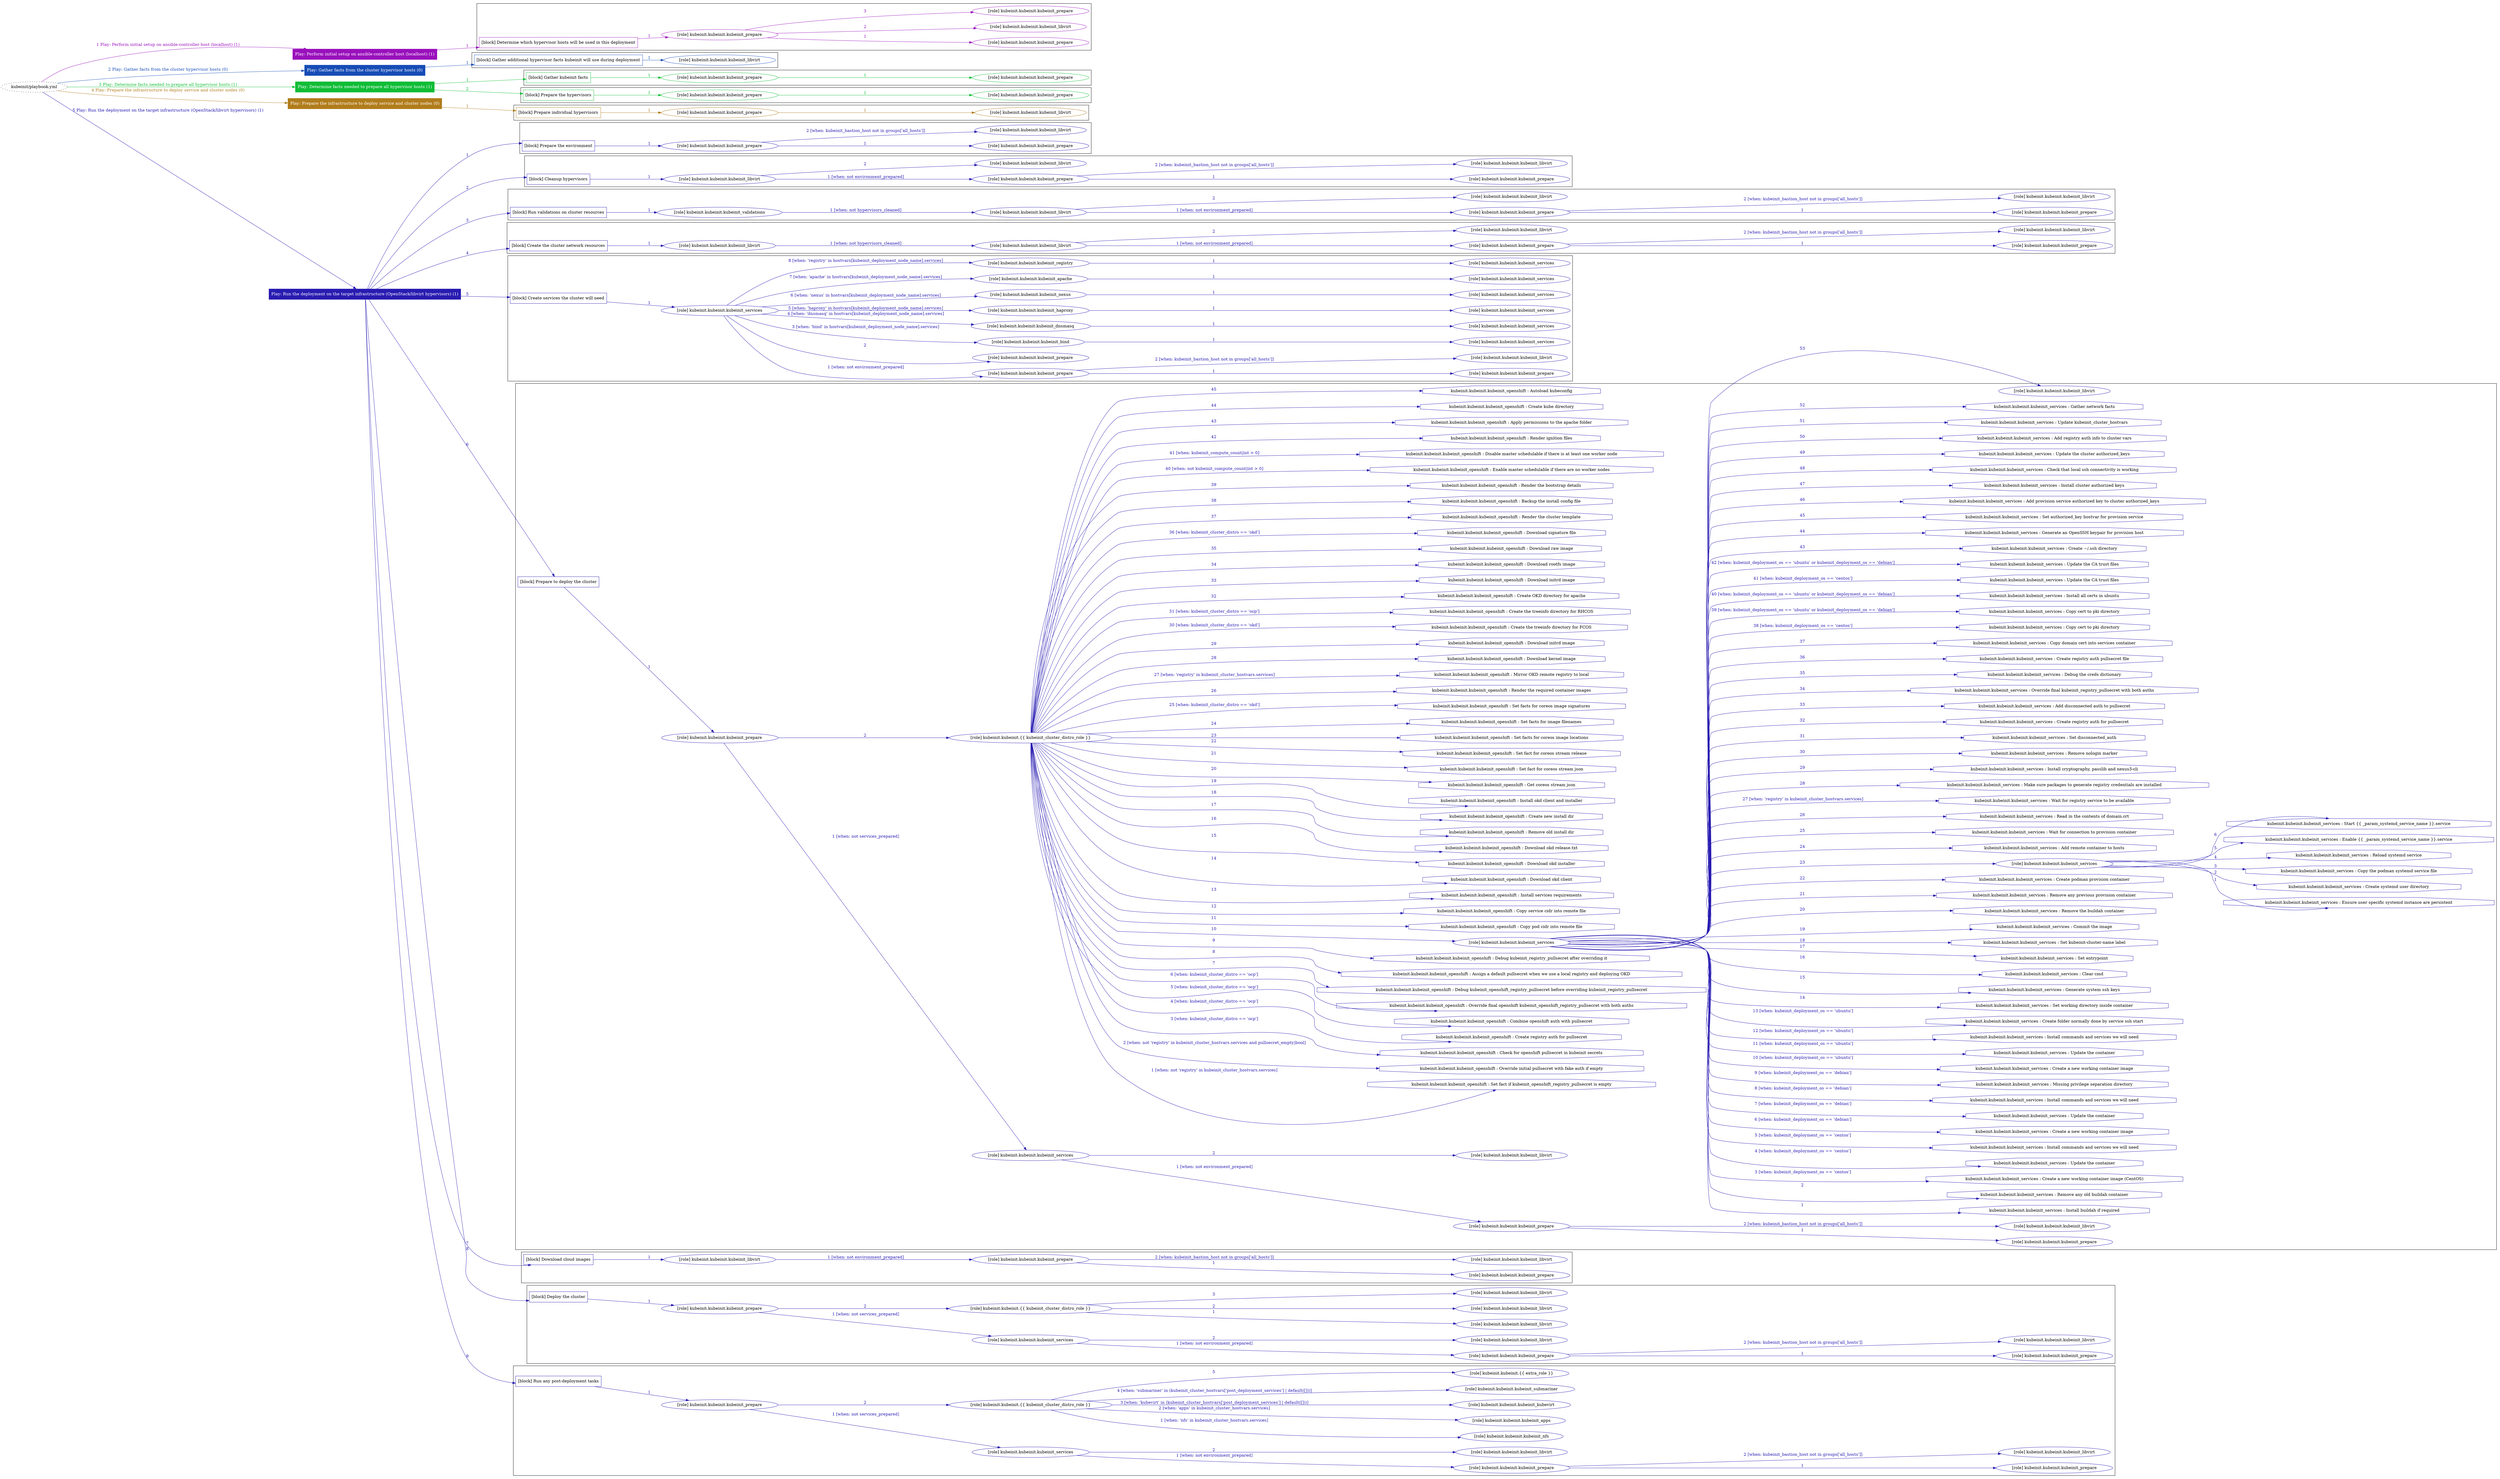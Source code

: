 digraph {
	graph [concentrate=true ordering=in rankdir=LR ratio=fill]
	edge [esep=5 sep=10]
	"kubeinit/playbook.yml" [URL="/home/runner/work/kubeinit/kubeinit/kubeinit/playbook.yml" id=playbook_1a094f25 style=dotted]
	"kubeinit/playbook.yml" -> play_7526c47a [label="1 Play: Perform initial setup on ansible-controller host (localhost) (1)" color="#9910bc" fontcolor="#9910bc" id=edge_playbook_1a094f25_play_7526c47a labeltooltip="1 Play: Perform initial setup on ansible-controller host (localhost) (1)" tooltip="1 Play: Perform initial setup on ansible-controller host (localhost) (1)"]
	subgraph "Play: Perform initial setup on ansible-controller host (localhost) (1)" {
		play_7526c47a [label="Play: Perform initial setup on ansible-controller host (localhost) (1)" URL="/home/runner/work/kubeinit/kubeinit/kubeinit/playbook.yml" color="#9910bc" fontcolor="#ffffff" id=play_7526c47a shape=box style=filled tooltip=localhost]
		play_7526c47a -> block_49b1504c [label=1 color="#9910bc" fontcolor="#9910bc" id=edge_1_play_7526c47a_block_49b1504c labeltooltip=1 tooltip=1]
		subgraph cluster_block_49b1504c {
			block_49b1504c [label="[block] Determine which hypervisor hosts will be used in this deployment" URL="/home/runner/work/kubeinit/kubeinit/kubeinit/playbook.yml" color="#9910bc" id=block_49b1504c labeltooltip="Determine which hypervisor hosts will be used in this deployment" shape=box tooltip="Determine which hypervisor hosts will be used in this deployment"]
			block_49b1504c -> role_c28788cb [label="1 " color="#9910bc" fontcolor="#9910bc" id=edge_1_block_49b1504c_role_c28788cb labeltooltip="1 " tooltip="1 "]
			subgraph "kubeinit.kubeinit.kubeinit_prepare" {
				role_c28788cb [label="[role] kubeinit.kubeinit.kubeinit_prepare" URL="/home/runner/work/kubeinit/kubeinit/kubeinit/playbook.yml" color="#9910bc" id=role_c28788cb tooltip="kubeinit.kubeinit.kubeinit_prepare"]
				role_c28788cb -> role_389b6335 [label="1 " color="#9910bc" fontcolor="#9910bc" id=edge_1_role_c28788cb_role_389b6335 labeltooltip="1 " tooltip="1 "]
				subgraph "kubeinit.kubeinit.kubeinit_prepare" {
					role_389b6335 [label="[role] kubeinit.kubeinit.kubeinit_prepare" URL="/home/runner/.ansible/collections/ansible_collections/kubeinit/kubeinit/roles/kubeinit_prepare/tasks/build_hypervisors_group.yml" color="#9910bc" id=role_389b6335 tooltip="kubeinit.kubeinit.kubeinit_prepare"]
				}
				role_c28788cb -> role_a9adf46f [label="2 " color="#9910bc" fontcolor="#9910bc" id=edge_2_role_c28788cb_role_a9adf46f labeltooltip="2 " tooltip="2 "]
				subgraph "kubeinit.kubeinit.kubeinit_libvirt" {
					role_a9adf46f [label="[role] kubeinit.kubeinit.kubeinit_libvirt" URL="/home/runner/.ansible/collections/ansible_collections/kubeinit/kubeinit/roles/kubeinit_prepare/tasks/build_hypervisors_group.yml" color="#9910bc" id=role_a9adf46f tooltip="kubeinit.kubeinit.kubeinit_libvirt"]
				}
				role_c28788cb -> role_c6fa64f5 [label="3 " color="#9910bc" fontcolor="#9910bc" id=edge_3_role_c28788cb_role_c6fa64f5 labeltooltip="3 " tooltip="3 "]
				subgraph "kubeinit.kubeinit.kubeinit_prepare" {
					role_c6fa64f5 [label="[role] kubeinit.kubeinit.kubeinit_prepare" URL="/home/runner/.ansible/collections/ansible_collections/kubeinit/kubeinit/roles/kubeinit_prepare/tasks/build_hypervisors_group.yml" color="#9910bc" id=role_c6fa64f5 tooltip="kubeinit.kubeinit.kubeinit_prepare"]
				}
			}
		}
	}
	"kubeinit/playbook.yml" -> play_0a6eac12 [label="2 Play: Gather facts from the cluster hypervisor hosts (0)" color="#164cb6" fontcolor="#164cb6" id=edge_playbook_1a094f25_play_0a6eac12 labeltooltip="2 Play: Gather facts from the cluster hypervisor hosts (0)" tooltip="2 Play: Gather facts from the cluster hypervisor hosts (0)"]
	subgraph "Play: Gather facts from the cluster hypervisor hosts (0)" {
		play_0a6eac12 [label="Play: Gather facts from the cluster hypervisor hosts (0)" URL="/home/runner/work/kubeinit/kubeinit/kubeinit/playbook.yml" color="#164cb6" fontcolor="#ffffff" id=play_0a6eac12 shape=box style=filled tooltip="Play: Gather facts from the cluster hypervisor hosts (0)"]
		play_0a6eac12 -> block_3e939b05 [label=1 color="#164cb6" fontcolor="#164cb6" id=edge_1_play_0a6eac12_block_3e939b05 labeltooltip=1 tooltip=1]
		subgraph cluster_block_3e939b05 {
			block_3e939b05 [label="[block] Gather additional hypervisor facts kubeinit will use during deployment" URL="/home/runner/work/kubeinit/kubeinit/kubeinit/playbook.yml" color="#164cb6" id=block_3e939b05 labeltooltip="Gather additional hypervisor facts kubeinit will use during deployment" shape=box tooltip="Gather additional hypervisor facts kubeinit will use during deployment"]
			block_3e939b05 -> role_95503530 [label="1 " color="#164cb6" fontcolor="#164cb6" id=edge_1_block_3e939b05_role_95503530 labeltooltip="1 " tooltip="1 "]
			subgraph "kubeinit.kubeinit.kubeinit_libvirt" {
				role_95503530 [label="[role] kubeinit.kubeinit.kubeinit_libvirt" URL="/home/runner/work/kubeinit/kubeinit/kubeinit/playbook.yml" color="#164cb6" id=role_95503530 tooltip="kubeinit.kubeinit.kubeinit_libvirt"]
			}
		}
	}
	"kubeinit/playbook.yml" -> play_b881f101 [label="3 Play: Determine facts needed to prepare all hypervisor hosts (1)" color="#0fbd36" fontcolor="#0fbd36" id=edge_playbook_1a094f25_play_b881f101 labeltooltip="3 Play: Determine facts needed to prepare all hypervisor hosts (1)" tooltip="3 Play: Determine facts needed to prepare all hypervisor hosts (1)"]
	subgraph "Play: Determine facts needed to prepare all hypervisor hosts (1)" {
		play_b881f101 [label="Play: Determine facts needed to prepare all hypervisor hosts (1)" URL="/home/runner/work/kubeinit/kubeinit/kubeinit/playbook.yml" color="#0fbd36" fontcolor="#ffffff" id=play_b881f101 shape=box style=filled tooltip=localhost]
		play_b881f101 -> block_71a57043 [label=1 color="#0fbd36" fontcolor="#0fbd36" id=edge_1_play_b881f101_block_71a57043 labeltooltip=1 tooltip=1]
		subgraph cluster_block_71a57043 {
			block_71a57043 [label="[block] Gather kubeinit facts" URL="/home/runner/work/kubeinit/kubeinit/kubeinit/playbook.yml" color="#0fbd36" id=block_71a57043 labeltooltip="Gather kubeinit facts" shape=box tooltip="Gather kubeinit facts"]
			block_71a57043 -> role_938422fd [label="1 " color="#0fbd36" fontcolor="#0fbd36" id=edge_1_block_71a57043_role_938422fd labeltooltip="1 " tooltip="1 "]
			subgraph "kubeinit.kubeinit.kubeinit_prepare" {
				role_938422fd [label="[role] kubeinit.kubeinit.kubeinit_prepare" URL="/home/runner/work/kubeinit/kubeinit/kubeinit/playbook.yml" color="#0fbd36" id=role_938422fd tooltip="kubeinit.kubeinit.kubeinit_prepare"]
				role_938422fd -> role_d66a4dd8 [label="1 " color="#0fbd36" fontcolor="#0fbd36" id=edge_1_role_938422fd_role_d66a4dd8 labeltooltip="1 " tooltip="1 "]
				subgraph "kubeinit.kubeinit.kubeinit_prepare" {
					role_d66a4dd8 [label="[role] kubeinit.kubeinit.kubeinit_prepare" URL="/home/runner/.ansible/collections/ansible_collections/kubeinit/kubeinit/roles/kubeinit_prepare/tasks/gather_kubeinit_facts.yml" color="#0fbd36" id=role_d66a4dd8 tooltip="kubeinit.kubeinit.kubeinit_prepare"]
				}
			}
		}
		play_b881f101 -> block_5fc2f9ab [label=2 color="#0fbd36" fontcolor="#0fbd36" id=edge_2_play_b881f101_block_5fc2f9ab labeltooltip=2 tooltip=2]
		subgraph cluster_block_5fc2f9ab {
			block_5fc2f9ab [label="[block] Prepare the hypervisors" URL="/home/runner/work/kubeinit/kubeinit/kubeinit/playbook.yml" color="#0fbd36" id=block_5fc2f9ab labeltooltip="Prepare the hypervisors" shape=box tooltip="Prepare the hypervisors"]
			block_5fc2f9ab -> role_76adcdd1 [label="1 " color="#0fbd36" fontcolor="#0fbd36" id=edge_1_block_5fc2f9ab_role_76adcdd1 labeltooltip="1 " tooltip="1 "]
			subgraph "kubeinit.kubeinit.kubeinit_prepare" {
				role_76adcdd1 [label="[role] kubeinit.kubeinit.kubeinit_prepare" URL="/home/runner/work/kubeinit/kubeinit/kubeinit/playbook.yml" color="#0fbd36" id=role_76adcdd1 tooltip="kubeinit.kubeinit.kubeinit_prepare"]
				role_76adcdd1 -> role_5685b7c2 [label="1 " color="#0fbd36" fontcolor="#0fbd36" id=edge_1_role_76adcdd1_role_5685b7c2 labeltooltip="1 " tooltip="1 "]
				subgraph "kubeinit.kubeinit.kubeinit_prepare" {
					role_5685b7c2 [label="[role] kubeinit.kubeinit.kubeinit_prepare" URL="/home/runner/.ansible/collections/ansible_collections/kubeinit/kubeinit/roles/kubeinit_prepare/tasks/gather_kubeinit_facts.yml" color="#0fbd36" id=role_5685b7c2 tooltip="kubeinit.kubeinit.kubeinit_prepare"]
				}
			}
		}
	}
	"kubeinit/playbook.yml" -> play_10c6f9bc [label="4 Play: Prepare the infrastructure to deploy service and cluster nodes (0)" color="#b17c1b" fontcolor="#b17c1b" id=edge_playbook_1a094f25_play_10c6f9bc labeltooltip="4 Play: Prepare the infrastructure to deploy service and cluster nodes (0)" tooltip="4 Play: Prepare the infrastructure to deploy service and cluster nodes (0)"]
	subgraph "Play: Prepare the infrastructure to deploy service and cluster nodes (0)" {
		play_10c6f9bc [label="Play: Prepare the infrastructure to deploy service and cluster nodes (0)" URL="/home/runner/work/kubeinit/kubeinit/kubeinit/playbook.yml" color="#b17c1b" fontcolor="#ffffff" id=play_10c6f9bc shape=box style=filled tooltip="Play: Prepare the infrastructure to deploy service and cluster nodes (0)"]
		play_10c6f9bc -> block_15d70d1f [label=1 color="#b17c1b" fontcolor="#b17c1b" id=edge_1_play_10c6f9bc_block_15d70d1f labeltooltip=1 tooltip=1]
		subgraph cluster_block_15d70d1f {
			block_15d70d1f [label="[block] Prepare individual hypervisors" URL="/home/runner/work/kubeinit/kubeinit/kubeinit/playbook.yml" color="#b17c1b" id=block_15d70d1f labeltooltip="Prepare individual hypervisors" shape=box tooltip="Prepare individual hypervisors"]
			block_15d70d1f -> role_f62d9904 [label="1 " color="#b17c1b" fontcolor="#b17c1b" id=edge_1_block_15d70d1f_role_f62d9904 labeltooltip="1 " tooltip="1 "]
			subgraph "kubeinit.kubeinit.kubeinit_prepare" {
				role_f62d9904 [label="[role] kubeinit.kubeinit.kubeinit_prepare" URL="/home/runner/work/kubeinit/kubeinit/kubeinit/playbook.yml" color="#b17c1b" id=role_f62d9904 tooltip="kubeinit.kubeinit.kubeinit_prepare"]
				role_f62d9904 -> role_93ca2965 [label="1 " color="#b17c1b" fontcolor="#b17c1b" id=edge_1_role_f62d9904_role_93ca2965 labeltooltip="1 " tooltip="1 "]
				subgraph "kubeinit.kubeinit.kubeinit_libvirt" {
					role_93ca2965 [label="[role] kubeinit.kubeinit.kubeinit_libvirt" URL="/home/runner/.ansible/collections/ansible_collections/kubeinit/kubeinit/roles/kubeinit_prepare/tasks/prepare_hypervisor.yml" color="#b17c1b" id=role_93ca2965 tooltip="kubeinit.kubeinit.kubeinit_libvirt"]
				}
			}
		}
	}
	"kubeinit/playbook.yml" -> play_badead64 [label="5 Play: Run the deployment on the target infrastructure (OpenStack/libvirt hypervisors) (1)" color="#281bb1" fontcolor="#281bb1" id=edge_playbook_1a094f25_play_badead64 labeltooltip="5 Play: Run the deployment on the target infrastructure (OpenStack/libvirt hypervisors) (1)" tooltip="5 Play: Run the deployment on the target infrastructure (OpenStack/libvirt hypervisors) (1)"]
	subgraph "Play: Run the deployment on the target infrastructure (OpenStack/libvirt hypervisors) (1)" {
		play_badead64 [label="Play: Run the deployment on the target infrastructure (OpenStack/libvirt hypervisors) (1)" URL="/home/runner/work/kubeinit/kubeinit/kubeinit/playbook.yml" color="#281bb1" fontcolor="#ffffff" id=play_badead64 shape=box style=filled tooltip=localhost]
		play_badead64 -> block_7e4fa86d [label=1 color="#281bb1" fontcolor="#281bb1" id=edge_1_play_badead64_block_7e4fa86d labeltooltip=1 tooltip=1]
		subgraph cluster_block_7e4fa86d {
			block_7e4fa86d [label="[block] Prepare the environment" URL="/home/runner/work/kubeinit/kubeinit/kubeinit/playbook.yml" color="#281bb1" id=block_7e4fa86d labeltooltip="Prepare the environment" shape=box tooltip="Prepare the environment"]
			block_7e4fa86d -> role_27f1cb3a [label="1 " color="#281bb1" fontcolor="#281bb1" id=edge_1_block_7e4fa86d_role_27f1cb3a labeltooltip="1 " tooltip="1 "]
			subgraph "kubeinit.kubeinit.kubeinit_prepare" {
				role_27f1cb3a [label="[role] kubeinit.kubeinit.kubeinit_prepare" URL="/home/runner/work/kubeinit/kubeinit/kubeinit/playbook.yml" color="#281bb1" id=role_27f1cb3a tooltip="kubeinit.kubeinit.kubeinit_prepare"]
				role_27f1cb3a -> role_bb5461ee [label="1 " color="#281bb1" fontcolor="#281bb1" id=edge_1_role_27f1cb3a_role_bb5461ee labeltooltip="1 " tooltip="1 "]
				subgraph "kubeinit.kubeinit.kubeinit_prepare" {
					role_bb5461ee [label="[role] kubeinit.kubeinit.kubeinit_prepare" URL="/home/runner/.ansible/collections/ansible_collections/kubeinit/kubeinit/roles/kubeinit_prepare/tasks/gather_kubeinit_facts.yml" color="#281bb1" id=role_bb5461ee tooltip="kubeinit.kubeinit.kubeinit_prepare"]
				}
				role_27f1cb3a -> role_65ff0bfd [label="2 [when: kubeinit_bastion_host not in groups['all_hosts']]" color="#281bb1" fontcolor="#281bb1" id=edge_2_role_27f1cb3a_role_65ff0bfd labeltooltip="2 [when: kubeinit_bastion_host not in groups['all_hosts']]" tooltip="2 [when: kubeinit_bastion_host not in groups['all_hosts']]"]
				subgraph "kubeinit.kubeinit.kubeinit_libvirt" {
					role_65ff0bfd [label="[role] kubeinit.kubeinit.kubeinit_libvirt" URL="/home/runner/.ansible/collections/ansible_collections/kubeinit/kubeinit/roles/kubeinit_prepare/tasks/main.yml" color="#281bb1" id=role_65ff0bfd tooltip="kubeinit.kubeinit.kubeinit_libvirt"]
				}
			}
		}
		play_badead64 -> block_68494b73 [label=2 color="#281bb1" fontcolor="#281bb1" id=edge_2_play_badead64_block_68494b73 labeltooltip=2 tooltip=2]
		subgraph cluster_block_68494b73 {
			block_68494b73 [label="[block] Cleanup hypervisors" URL="/home/runner/work/kubeinit/kubeinit/kubeinit/playbook.yml" color="#281bb1" id=block_68494b73 labeltooltip="Cleanup hypervisors" shape=box tooltip="Cleanup hypervisors"]
			block_68494b73 -> role_c6ba7736 [label="1 " color="#281bb1" fontcolor="#281bb1" id=edge_1_block_68494b73_role_c6ba7736 labeltooltip="1 " tooltip="1 "]
			subgraph "kubeinit.kubeinit.kubeinit_libvirt" {
				role_c6ba7736 [label="[role] kubeinit.kubeinit.kubeinit_libvirt" URL="/home/runner/work/kubeinit/kubeinit/kubeinit/playbook.yml" color="#281bb1" id=role_c6ba7736 tooltip="kubeinit.kubeinit.kubeinit_libvirt"]
				role_c6ba7736 -> role_d7df1f4d [label="1 [when: not environment_prepared]" color="#281bb1" fontcolor="#281bb1" id=edge_1_role_c6ba7736_role_d7df1f4d labeltooltip="1 [when: not environment_prepared]" tooltip="1 [when: not environment_prepared]"]
				subgraph "kubeinit.kubeinit.kubeinit_prepare" {
					role_d7df1f4d [label="[role] kubeinit.kubeinit.kubeinit_prepare" URL="/home/runner/.ansible/collections/ansible_collections/kubeinit/kubeinit/roles/kubeinit_libvirt/tasks/cleanup_hypervisors.yml" color="#281bb1" id=role_d7df1f4d tooltip="kubeinit.kubeinit.kubeinit_prepare"]
					role_d7df1f4d -> role_3764f8ba [label="1 " color="#281bb1" fontcolor="#281bb1" id=edge_1_role_d7df1f4d_role_3764f8ba labeltooltip="1 " tooltip="1 "]
					subgraph "kubeinit.kubeinit.kubeinit_prepare" {
						role_3764f8ba [label="[role] kubeinit.kubeinit.kubeinit_prepare" URL="/home/runner/.ansible/collections/ansible_collections/kubeinit/kubeinit/roles/kubeinit_prepare/tasks/gather_kubeinit_facts.yml" color="#281bb1" id=role_3764f8ba tooltip="kubeinit.kubeinit.kubeinit_prepare"]
					}
					role_d7df1f4d -> role_505b25ac [label="2 [when: kubeinit_bastion_host not in groups['all_hosts']]" color="#281bb1" fontcolor="#281bb1" id=edge_2_role_d7df1f4d_role_505b25ac labeltooltip="2 [when: kubeinit_bastion_host not in groups['all_hosts']]" tooltip="2 [when: kubeinit_bastion_host not in groups['all_hosts']]"]
					subgraph "kubeinit.kubeinit.kubeinit_libvirt" {
						role_505b25ac [label="[role] kubeinit.kubeinit.kubeinit_libvirt" URL="/home/runner/.ansible/collections/ansible_collections/kubeinit/kubeinit/roles/kubeinit_prepare/tasks/main.yml" color="#281bb1" id=role_505b25ac tooltip="kubeinit.kubeinit.kubeinit_libvirt"]
					}
				}
				role_c6ba7736 -> role_7a33ebc9 [label="2 " color="#281bb1" fontcolor="#281bb1" id=edge_2_role_c6ba7736_role_7a33ebc9 labeltooltip="2 " tooltip="2 "]
				subgraph "kubeinit.kubeinit.kubeinit_libvirt" {
					role_7a33ebc9 [label="[role] kubeinit.kubeinit.kubeinit_libvirt" URL="/home/runner/.ansible/collections/ansible_collections/kubeinit/kubeinit/roles/kubeinit_libvirt/tasks/cleanup_hypervisors.yml" color="#281bb1" id=role_7a33ebc9 tooltip="kubeinit.kubeinit.kubeinit_libvirt"]
				}
			}
		}
		play_badead64 -> block_4cf797bf [label=3 color="#281bb1" fontcolor="#281bb1" id=edge_3_play_badead64_block_4cf797bf labeltooltip=3 tooltip=3]
		subgraph cluster_block_4cf797bf {
			block_4cf797bf [label="[block] Run validations on cluster resources" URL="/home/runner/work/kubeinit/kubeinit/kubeinit/playbook.yml" color="#281bb1" id=block_4cf797bf labeltooltip="Run validations on cluster resources" shape=box tooltip="Run validations on cluster resources"]
			block_4cf797bf -> role_68fc2d7f [label="1 " color="#281bb1" fontcolor="#281bb1" id=edge_1_block_4cf797bf_role_68fc2d7f labeltooltip="1 " tooltip="1 "]
			subgraph "kubeinit.kubeinit.kubeinit_validations" {
				role_68fc2d7f [label="[role] kubeinit.kubeinit.kubeinit_validations" URL="/home/runner/work/kubeinit/kubeinit/kubeinit/playbook.yml" color="#281bb1" id=role_68fc2d7f tooltip="kubeinit.kubeinit.kubeinit_validations"]
				role_68fc2d7f -> role_c0146f55 [label="1 [when: not hypervisors_cleaned]" color="#281bb1" fontcolor="#281bb1" id=edge_1_role_68fc2d7f_role_c0146f55 labeltooltip="1 [when: not hypervisors_cleaned]" tooltip="1 [when: not hypervisors_cleaned]"]
				subgraph "kubeinit.kubeinit.kubeinit_libvirt" {
					role_c0146f55 [label="[role] kubeinit.kubeinit.kubeinit_libvirt" URL="/home/runner/.ansible/collections/ansible_collections/kubeinit/kubeinit/roles/kubeinit_validations/tasks/main.yml" color="#281bb1" id=role_c0146f55 tooltip="kubeinit.kubeinit.kubeinit_libvirt"]
					role_c0146f55 -> role_c94108fc [label="1 [when: not environment_prepared]" color="#281bb1" fontcolor="#281bb1" id=edge_1_role_c0146f55_role_c94108fc labeltooltip="1 [when: not environment_prepared]" tooltip="1 [when: not environment_prepared]"]
					subgraph "kubeinit.kubeinit.kubeinit_prepare" {
						role_c94108fc [label="[role] kubeinit.kubeinit.kubeinit_prepare" URL="/home/runner/.ansible/collections/ansible_collections/kubeinit/kubeinit/roles/kubeinit_libvirt/tasks/cleanup_hypervisors.yml" color="#281bb1" id=role_c94108fc tooltip="kubeinit.kubeinit.kubeinit_prepare"]
						role_c94108fc -> role_bf863275 [label="1 " color="#281bb1" fontcolor="#281bb1" id=edge_1_role_c94108fc_role_bf863275 labeltooltip="1 " tooltip="1 "]
						subgraph "kubeinit.kubeinit.kubeinit_prepare" {
							role_bf863275 [label="[role] kubeinit.kubeinit.kubeinit_prepare" URL="/home/runner/.ansible/collections/ansible_collections/kubeinit/kubeinit/roles/kubeinit_prepare/tasks/gather_kubeinit_facts.yml" color="#281bb1" id=role_bf863275 tooltip="kubeinit.kubeinit.kubeinit_prepare"]
						}
						role_c94108fc -> role_66e90a3c [label="2 [when: kubeinit_bastion_host not in groups['all_hosts']]" color="#281bb1" fontcolor="#281bb1" id=edge_2_role_c94108fc_role_66e90a3c labeltooltip="2 [when: kubeinit_bastion_host not in groups['all_hosts']]" tooltip="2 [when: kubeinit_bastion_host not in groups['all_hosts']]"]
						subgraph "kubeinit.kubeinit.kubeinit_libvirt" {
							role_66e90a3c [label="[role] kubeinit.kubeinit.kubeinit_libvirt" URL="/home/runner/.ansible/collections/ansible_collections/kubeinit/kubeinit/roles/kubeinit_prepare/tasks/main.yml" color="#281bb1" id=role_66e90a3c tooltip="kubeinit.kubeinit.kubeinit_libvirt"]
						}
					}
					role_c0146f55 -> role_44499e3a [label="2 " color="#281bb1" fontcolor="#281bb1" id=edge_2_role_c0146f55_role_44499e3a labeltooltip="2 " tooltip="2 "]
					subgraph "kubeinit.kubeinit.kubeinit_libvirt" {
						role_44499e3a [label="[role] kubeinit.kubeinit.kubeinit_libvirt" URL="/home/runner/.ansible/collections/ansible_collections/kubeinit/kubeinit/roles/kubeinit_libvirt/tasks/cleanup_hypervisors.yml" color="#281bb1" id=role_44499e3a tooltip="kubeinit.kubeinit.kubeinit_libvirt"]
					}
				}
			}
		}
		play_badead64 -> block_49de84f0 [label=4 color="#281bb1" fontcolor="#281bb1" id=edge_4_play_badead64_block_49de84f0 labeltooltip=4 tooltip=4]
		subgraph cluster_block_49de84f0 {
			block_49de84f0 [label="[block] Create the cluster network resources" URL="/home/runner/work/kubeinit/kubeinit/kubeinit/playbook.yml" color="#281bb1" id=block_49de84f0 labeltooltip="Create the cluster network resources" shape=box tooltip="Create the cluster network resources"]
			block_49de84f0 -> role_7814cd68 [label="1 " color="#281bb1" fontcolor="#281bb1" id=edge_1_block_49de84f0_role_7814cd68 labeltooltip="1 " tooltip="1 "]
			subgraph "kubeinit.kubeinit.kubeinit_libvirt" {
				role_7814cd68 [label="[role] kubeinit.kubeinit.kubeinit_libvirt" URL="/home/runner/work/kubeinit/kubeinit/kubeinit/playbook.yml" color="#281bb1" id=role_7814cd68 tooltip="kubeinit.kubeinit.kubeinit_libvirt"]
				role_7814cd68 -> role_19ecc6b8 [label="1 [when: not hypervisors_cleaned]" color="#281bb1" fontcolor="#281bb1" id=edge_1_role_7814cd68_role_19ecc6b8 labeltooltip="1 [when: not hypervisors_cleaned]" tooltip="1 [when: not hypervisors_cleaned]"]
				subgraph "kubeinit.kubeinit.kubeinit_libvirt" {
					role_19ecc6b8 [label="[role] kubeinit.kubeinit.kubeinit_libvirt" URL="/home/runner/.ansible/collections/ansible_collections/kubeinit/kubeinit/roles/kubeinit_libvirt/tasks/create_network.yml" color="#281bb1" id=role_19ecc6b8 tooltip="kubeinit.kubeinit.kubeinit_libvirt"]
					role_19ecc6b8 -> role_a5ad7b37 [label="1 [when: not environment_prepared]" color="#281bb1" fontcolor="#281bb1" id=edge_1_role_19ecc6b8_role_a5ad7b37 labeltooltip="1 [when: not environment_prepared]" tooltip="1 [when: not environment_prepared]"]
					subgraph "kubeinit.kubeinit.kubeinit_prepare" {
						role_a5ad7b37 [label="[role] kubeinit.kubeinit.kubeinit_prepare" URL="/home/runner/.ansible/collections/ansible_collections/kubeinit/kubeinit/roles/kubeinit_libvirt/tasks/cleanup_hypervisors.yml" color="#281bb1" id=role_a5ad7b37 tooltip="kubeinit.kubeinit.kubeinit_prepare"]
						role_a5ad7b37 -> role_e9158b6f [label="1 " color="#281bb1" fontcolor="#281bb1" id=edge_1_role_a5ad7b37_role_e9158b6f labeltooltip="1 " tooltip="1 "]
						subgraph "kubeinit.kubeinit.kubeinit_prepare" {
							role_e9158b6f [label="[role] kubeinit.kubeinit.kubeinit_prepare" URL="/home/runner/.ansible/collections/ansible_collections/kubeinit/kubeinit/roles/kubeinit_prepare/tasks/gather_kubeinit_facts.yml" color="#281bb1" id=role_e9158b6f tooltip="kubeinit.kubeinit.kubeinit_prepare"]
						}
						role_a5ad7b37 -> role_0314f006 [label="2 [when: kubeinit_bastion_host not in groups['all_hosts']]" color="#281bb1" fontcolor="#281bb1" id=edge_2_role_a5ad7b37_role_0314f006 labeltooltip="2 [when: kubeinit_bastion_host not in groups['all_hosts']]" tooltip="2 [when: kubeinit_bastion_host not in groups['all_hosts']]"]
						subgraph "kubeinit.kubeinit.kubeinit_libvirt" {
							role_0314f006 [label="[role] kubeinit.kubeinit.kubeinit_libvirt" URL="/home/runner/.ansible/collections/ansible_collections/kubeinit/kubeinit/roles/kubeinit_prepare/tasks/main.yml" color="#281bb1" id=role_0314f006 tooltip="kubeinit.kubeinit.kubeinit_libvirt"]
						}
					}
					role_19ecc6b8 -> role_42df428a [label="2 " color="#281bb1" fontcolor="#281bb1" id=edge_2_role_19ecc6b8_role_42df428a labeltooltip="2 " tooltip="2 "]
					subgraph "kubeinit.kubeinit.kubeinit_libvirt" {
						role_42df428a [label="[role] kubeinit.kubeinit.kubeinit_libvirt" URL="/home/runner/.ansible/collections/ansible_collections/kubeinit/kubeinit/roles/kubeinit_libvirt/tasks/cleanup_hypervisors.yml" color="#281bb1" id=role_42df428a tooltip="kubeinit.kubeinit.kubeinit_libvirt"]
					}
				}
			}
		}
		play_badead64 -> block_4c33e9f6 [label=5 color="#281bb1" fontcolor="#281bb1" id=edge_5_play_badead64_block_4c33e9f6 labeltooltip=5 tooltip=5]
		subgraph cluster_block_4c33e9f6 {
			block_4c33e9f6 [label="[block] Create services the cluster will need" URL="/home/runner/work/kubeinit/kubeinit/kubeinit/playbook.yml" color="#281bb1" id=block_4c33e9f6 labeltooltip="Create services the cluster will need" shape=box tooltip="Create services the cluster will need"]
			block_4c33e9f6 -> role_a6e8dcc9 [label="1 " color="#281bb1" fontcolor="#281bb1" id=edge_1_block_4c33e9f6_role_a6e8dcc9 labeltooltip="1 " tooltip="1 "]
			subgraph "kubeinit.kubeinit.kubeinit_services" {
				role_a6e8dcc9 [label="[role] kubeinit.kubeinit.kubeinit_services" URL="/home/runner/work/kubeinit/kubeinit/kubeinit/playbook.yml" color="#281bb1" id=role_a6e8dcc9 tooltip="kubeinit.kubeinit.kubeinit_services"]
				role_a6e8dcc9 -> role_8df101df [label="1 [when: not environment_prepared]" color="#281bb1" fontcolor="#281bb1" id=edge_1_role_a6e8dcc9_role_8df101df labeltooltip="1 [when: not environment_prepared]" tooltip="1 [when: not environment_prepared]"]
				subgraph "kubeinit.kubeinit.kubeinit_prepare" {
					role_8df101df [label="[role] kubeinit.kubeinit.kubeinit_prepare" URL="/home/runner/.ansible/collections/ansible_collections/kubeinit/kubeinit/roles/kubeinit_services/tasks/main.yml" color="#281bb1" id=role_8df101df tooltip="kubeinit.kubeinit.kubeinit_prepare"]
					role_8df101df -> role_3a22fc3f [label="1 " color="#281bb1" fontcolor="#281bb1" id=edge_1_role_8df101df_role_3a22fc3f labeltooltip="1 " tooltip="1 "]
					subgraph "kubeinit.kubeinit.kubeinit_prepare" {
						role_3a22fc3f [label="[role] kubeinit.kubeinit.kubeinit_prepare" URL="/home/runner/.ansible/collections/ansible_collections/kubeinit/kubeinit/roles/kubeinit_prepare/tasks/gather_kubeinit_facts.yml" color="#281bb1" id=role_3a22fc3f tooltip="kubeinit.kubeinit.kubeinit_prepare"]
					}
					role_8df101df -> role_5bebda3a [label="2 [when: kubeinit_bastion_host not in groups['all_hosts']]" color="#281bb1" fontcolor="#281bb1" id=edge_2_role_8df101df_role_5bebda3a labeltooltip="2 [when: kubeinit_bastion_host not in groups['all_hosts']]" tooltip="2 [when: kubeinit_bastion_host not in groups['all_hosts']]"]
					subgraph "kubeinit.kubeinit.kubeinit_libvirt" {
						role_5bebda3a [label="[role] kubeinit.kubeinit.kubeinit_libvirt" URL="/home/runner/.ansible/collections/ansible_collections/kubeinit/kubeinit/roles/kubeinit_prepare/tasks/main.yml" color="#281bb1" id=role_5bebda3a tooltip="kubeinit.kubeinit.kubeinit_libvirt"]
					}
				}
				role_a6e8dcc9 -> role_626bb05a [label="2 " color="#281bb1" fontcolor="#281bb1" id=edge_2_role_a6e8dcc9_role_626bb05a labeltooltip="2 " tooltip="2 "]
				subgraph "kubeinit.kubeinit.kubeinit_prepare" {
					role_626bb05a [label="[role] kubeinit.kubeinit.kubeinit_prepare" URL="/home/runner/.ansible/collections/ansible_collections/kubeinit/kubeinit/roles/kubeinit_services/tasks/00_create_service_pod.yml" color="#281bb1" id=role_626bb05a tooltip="kubeinit.kubeinit.kubeinit_prepare"]
				}
				role_a6e8dcc9 -> role_0e0fc40e [label="3 [when: 'bind' in hostvars[kubeinit_deployment_node_name].services]" color="#281bb1" fontcolor="#281bb1" id=edge_3_role_a6e8dcc9_role_0e0fc40e labeltooltip="3 [when: 'bind' in hostvars[kubeinit_deployment_node_name].services]" tooltip="3 [when: 'bind' in hostvars[kubeinit_deployment_node_name].services]"]
				subgraph "kubeinit.kubeinit.kubeinit_bind" {
					role_0e0fc40e [label="[role] kubeinit.kubeinit.kubeinit_bind" URL="/home/runner/.ansible/collections/ansible_collections/kubeinit/kubeinit/roles/kubeinit_services/tasks/start_services_containers.yml" color="#281bb1" id=role_0e0fc40e tooltip="kubeinit.kubeinit.kubeinit_bind"]
					role_0e0fc40e -> role_a6b56456 [label="1 " color="#281bb1" fontcolor="#281bb1" id=edge_1_role_0e0fc40e_role_a6b56456 labeltooltip="1 " tooltip="1 "]
					subgraph "kubeinit.kubeinit.kubeinit_services" {
						role_a6b56456 [label="[role] kubeinit.kubeinit.kubeinit_services" URL="/home/runner/.ansible/collections/ansible_collections/kubeinit/kubeinit/roles/kubeinit_bind/tasks/main.yml" color="#281bb1" id=role_a6b56456 tooltip="kubeinit.kubeinit.kubeinit_services"]
					}
				}
				role_a6e8dcc9 -> role_301c6d80 [label="4 [when: 'dnsmasq' in hostvars[kubeinit_deployment_node_name].services]" color="#281bb1" fontcolor="#281bb1" id=edge_4_role_a6e8dcc9_role_301c6d80 labeltooltip="4 [when: 'dnsmasq' in hostvars[kubeinit_deployment_node_name].services]" tooltip="4 [when: 'dnsmasq' in hostvars[kubeinit_deployment_node_name].services]"]
				subgraph "kubeinit.kubeinit.kubeinit_dnsmasq" {
					role_301c6d80 [label="[role] kubeinit.kubeinit.kubeinit_dnsmasq" URL="/home/runner/.ansible/collections/ansible_collections/kubeinit/kubeinit/roles/kubeinit_services/tasks/start_services_containers.yml" color="#281bb1" id=role_301c6d80 tooltip="kubeinit.kubeinit.kubeinit_dnsmasq"]
					role_301c6d80 -> role_73567d7b [label="1 " color="#281bb1" fontcolor="#281bb1" id=edge_1_role_301c6d80_role_73567d7b labeltooltip="1 " tooltip="1 "]
					subgraph "kubeinit.kubeinit.kubeinit_services" {
						role_73567d7b [label="[role] kubeinit.kubeinit.kubeinit_services" URL="/home/runner/.ansible/collections/ansible_collections/kubeinit/kubeinit/roles/kubeinit_dnsmasq/tasks/main.yml" color="#281bb1" id=role_73567d7b tooltip="kubeinit.kubeinit.kubeinit_services"]
					}
				}
				role_a6e8dcc9 -> role_93d2fb11 [label="5 [when: 'haproxy' in hostvars[kubeinit_deployment_node_name].services]" color="#281bb1" fontcolor="#281bb1" id=edge_5_role_a6e8dcc9_role_93d2fb11 labeltooltip="5 [when: 'haproxy' in hostvars[kubeinit_deployment_node_name].services]" tooltip="5 [when: 'haproxy' in hostvars[kubeinit_deployment_node_name].services]"]
				subgraph "kubeinit.kubeinit.kubeinit_haproxy" {
					role_93d2fb11 [label="[role] kubeinit.kubeinit.kubeinit_haproxy" URL="/home/runner/.ansible/collections/ansible_collections/kubeinit/kubeinit/roles/kubeinit_services/tasks/start_services_containers.yml" color="#281bb1" id=role_93d2fb11 tooltip="kubeinit.kubeinit.kubeinit_haproxy"]
					role_93d2fb11 -> role_c8117599 [label="1 " color="#281bb1" fontcolor="#281bb1" id=edge_1_role_93d2fb11_role_c8117599 labeltooltip="1 " tooltip="1 "]
					subgraph "kubeinit.kubeinit.kubeinit_services" {
						role_c8117599 [label="[role] kubeinit.kubeinit.kubeinit_services" URL="/home/runner/.ansible/collections/ansible_collections/kubeinit/kubeinit/roles/kubeinit_haproxy/tasks/main.yml" color="#281bb1" id=role_c8117599 tooltip="kubeinit.kubeinit.kubeinit_services"]
					}
				}
				role_a6e8dcc9 -> role_0ecf92c2 [label="6 [when: 'nexus' in hostvars[kubeinit_deployment_node_name].services]" color="#281bb1" fontcolor="#281bb1" id=edge_6_role_a6e8dcc9_role_0ecf92c2 labeltooltip="6 [when: 'nexus' in hostvars[kubeinit_deployment_node_name].services]" tooltip="6 [when: 'nexus' in hostvars[kubeinit_deployment_node_name].services]"]
				subgraph "kubeinit.kubeinit.kubeinit_nexus" {
					role_0ecf92c2 [label="[role] kubeinit.kubeinit.kubeinit_nexus" URL="/home/runner/.ansible/collections/ansible_collections/kubeinit/kubeinit/roles/kubeinit_services/tasks/start_services_containers.yml" color="#281bb1" id=role_0ecf92c2 tooltip="kubeinit.kubeinit.kubeinit_nexus"]
					role_0ecf92c2 -> role_cc4aefa3 [label="1 " color="#281bb1" fontcolor="#281bb1" id=edge_1_role_0ecf92c2_role_cc4aefa3 labeltooltip="1 " tooltip="1 "]
					subgraph "kubeinit.kubeinit.kubeinit_services" {
						role_cc4aefa3 [label="[role] kubeinit.kubeinit.kubeinit_services" URL="/home/runner/.ansible/collections/ansible_collections/kubeinit/kubeinit/roles/kubeinit_nexus/tasks/main.yml" color="#281bb1" id=role_cc4aefa3 tooltip="kubeinit.kubeinit.kubeinit_services"]
					}
				}
				role_a6e8dcc9 -> role_7bc56356 [label="7 [when: 'apache' in hostvars[kubeinit_deployment_node_name].services]" color="#281bb1" fontcolor="#281bb1" id=edge_7_role_a6e8dcc9_role_7bc56356 labeltooltip="7 [when: 'apache' in hostvars[kubeinit_deployment_node_name].services]" tooltip="7 [when: 'apache' in hostvars[kubeinit_deployment_node_name].services]"]
				subgraph "kubeinit.kubeinit.kubeinit_apache" {
					role_7bc56356 [label="[role] kubeinit.kubeinit.kubeinit_apache" URL="/home/runner/.ansible/collections/ansible_collections/kubeinit/kubeinit/roles/kubeinit_services/tasks/start_services_containers.yml" color="#281bb1" id=role_7bc56356 tooltip="kubeinit.kubeinit.kubeinit_apache"]
					role_7bc56356 -> role_dcf5eb51 [label="1 " color="#281bb1" fontcolor="#281bb1" id=edge_1_role_7bc56356_role_dcf5eb51 labeltooltip="1 " tooltip="1 "]
					subgraph "kubeinit.kubeinit.kubeinit_services" {
						role_dcf5eb51 [label="[role] kubeinit.kubeinit.kubeinit_services" URL="/home/runner/.ansible/collections/ansible_collections/kubeinit/kubeinit/roles/kubeinit_apache/tasks/main.yml" color="#281bb1" id=role_dcf5eb51 tooltip="kubeinit.kubeinit.kubeinit_services"]
					}
				}
				role_a6e8dcc9 -> role_dcc6cf8d [label="8 [when: 'registry' in hostvars[kubeinit_deployment_node_name].services]" color="#281bb1" fontcolor="#281bb1" id=edge_8_role_a6e8dcc9_role_dcc6cf8d labeltooltip="8 [when: 'registry' in hostvars[kubeinit_deployment_node_name].services]" tooltip="8 [when: 'registry' in hostvars[kubeinit_deployment_node_name].services]"]
				subgraph "kubeinit.kubeinit.kubeinit_registry" {
					role_dcc6cf8d [label="[role] kubeinit.kubeinit.kubeinit_registry" URL="/home/runner/.ansible/collections/ansible_collections/kubeinit/kubeinit/roles/kubeinit_services/tasks/start_services_containers.yml" color="#281bb1" id=role_dcc6cf8d tooltip="kubeinit.kubeinit.kubeinit_registry"]
					role_dcc6cf8d -> role_796e9bd2 [label="1 " color="#281bb1" fontcolor="#281bb1" id=edge_1_role_dcc6cf8d_role_796e9bd2 labeltooltip="1 " tooltip="1 "]
					subgraph "kubeinit.kubeinit.kubeinit_services" {
						role_796e9bd2 [label="[role] kubeinit.kubeinit.kubeinit_services" URL="/home/runner/.ansible/collections/ansible_collections/kubeinit/kubeinit/roles/kubeinit_registry/tasks/main.yml" color="#281bb1" id=role_796e9bd2 tooltip="kubeinit.kubeinit.kubeinit_services"]
					}
				}
			}
		}
		play_badead64 -> block_c17b452e [label=6 color="#281bb1" fontcolor="#281bb1" id=edge_6_play_badead64_block_c17b452e labeltooltip=6 tooltip=6]
		subgraph cluster_block_c17b452e {
			block_c17b452e [label="[block] Prepare to deploy the cluster" URL="/home/runner/work/kubeinit/kubeinit/kubeinit/playbook.yml" color="#281bb1" id=block_c17b452e labeltooltip="Prepare to deploy the cluster" shape=box tooltip="Prepare to deploy the cluster"]
			block_c17b452e -> role_79a497af [label="1 " color="#281bb1" fontcolor="#281bb1" id=edge_1_block_c17b452e_role_79a497af labeltooltip="1 " tooltip="1 "]
			subgraph "kubeinit.kubeinit.kubeinit_prepare" {
				role_79a497af [label="[role] kubeinit.kubeinit.kubeinit_prepare" URL="/home/runner/work/kubeinit/kubeinit/kubeinit/playbook.yml" color="#281bb1" id=role_79a497af tooltip="kubeinit.kubeinit.kubeinit_prepare"]
				role_79a497af -> role_428149d3 [label="1 [when: not services_prepared]" color="#281bb1" fontcolor="#281bb1" id=edge_1_role_79a497af_role_428149d3 labeltooltip="1 [when: not services_prepared]" tooltip="1 [when: not services_prepared]"]
				subgraph "kubeinit.kubeinit.kubeinit_services" {
					role_428149d3 [label="[role] kubeinit.kubeinit.kubeinit_services" URL="/home/runner/.ansible/collections/ansible_collections/kubeinit/kubeinit/roles/kubeinit_prepare/tasks/prepare_cluster.yml" color="#281bb1" id=role_428149d3 tooltip="kubeinit.kubeinit.kubeinit_services"]
					role_428149d3 -> role_18734a83 [label="1 [when: not environment_prepared]" color="#281bb1" fontcolor="#281bb1" id=edge_1_role_428149d3_role_18734a83 labeltooltip="1 [when: not environment_prepared]" tooltip="1 [when: not environment_prepared]"]
					subgraph "kubeinit.kubeinit.kubeinit_prepare" {
						role_18734a83 [label="[role] kubeinit.kubeinit.kubeinit_prepare" URL="/home/runner/.ansible/collections/ansible_collections/kubeinit/kubeinit/roles/kubeinit_services/tasks/prepare_services.yml" color="#281bb1" id=role_18734a83 tooltip="kubeinit.kubeinit.kubeinit_prepare"]
						role_18734a83 -> role_bf2b1328 [label="1 " color="#281bb1" fontcolor="#281bb1" id=edge_1_role_18734a83_role_bf2b1328 labeltooltip="1 " tooltip="1 "]
						subgraph "kubeinit.kubeinit.kubeinit_prepare" {
							role_bf2b1328 [label="[role] kubeinit.kubeinit.kubeinit_prepare" URL="/home/runner/.ansible/collections/ansible_collections/kubeinit/kubeinit/roles/kubeinit_prepare/tasks/gather_kubeinit_facts.yml" color="#281bb1" id=role_bf2b1328 tooltip="kubeinit.kubeinit.kubeinit_prepare"]
						}
						role_18734a83 -> role_69cfdb8e [label="2 [when: kubeinit_bastion_host not in groups['all_hosts']]" color="#281bb1" fontcolor="#281bb1" id=edge_2_role_18734a83_role_69cfdb8e labeltooltip="2 [when: kubeinit_bastion_host not in groups['all_hosts']]" tooltip="2 [when: kubeinit_bastion_host not in groups['all_hosts']]"]
						subgraph "kubeinit.kubeinit.kubeinit_libvirt" {
							role_69cfdb8e [label="[role] kubeinit.kubeinit.kubeinit_libvirt" URL="/home/runner/.ansible/collections/ansible_collections/kubeinit/kubeinit/roles/kubeinit_prepare/tasks/main.yml" color="#281bb1" id=role_69cfdb8e tooltip="kubeinit.kubeinit.kubeinit_libvirt"]
						}
					}
					role_428149d3 -> role_f2380a9d [label="2 " color="#281bb1" fontcolor="#281bb1" id=edge_2_role_428149d3_role_f2380a9d labeltooltip="2 " tooltip="2 "]
					subgraph "kubeinit.kubeinit.kubeinit_libvirt" {
						role_f2380a9d [label="[role] kubeinit.kubeinit.kubeinit_libvirt" URL="/home/runner/.ansible/collections/ansible_collections/kubeinit/kubeinit/roles/kubeinit_services/tasks/prepare_services.yml" color="#281bb1" id=role_f2380a9d tooltip="kubeinit.kubeinit.kubeinit_libvirt"]
					}
				}
				role_79a497af -> role_42e0324e [label="2 " color="#281bb1" fontcolor="#281bb1" id=edge_2_role_79a497af_role_42e0324e labeltooltip="2 " tooltip="2 "]
				subgraph "kubeinit.kubeinit.{{ kubeinit_cluster_distro_role }}" {
					role_42e0324e [label="[role] kubeinit.kubeinit.{{ kubeinit_cluster_distro_role }}" URL="/home/runner/.ansible/collections/ansible_collections/kubeinit/kubeinit/roles/kubeinit_prepare/tasks/prepare_cluster.yml" color="#281bb1" id=role_42e0324e tooltip="kubeinit.kubeinit.{{ kubeinit_cluster_distro_role }}"]
					task_addbc709 [label="kubeinit.kubeinit.kubeinit_openshift : Set fact if kubeinit_openshift_registry_pullsecret is empty" URL="/home/runner/.ansible/collections/ansible_collections/kubeinit/kubeinit/roles/kubeinit_openshift/tasks/prepare_cluster.yml" color="#281bb1" id=task_addbc709 shape=octagon tooltip="kubeinit.kubeinit.kubeinit_openshift : Set fact if kubeinit_openshift_registry_pullsecret is empty"]
					role_42e0324e -> task_addbc709 [label="1 [when: not 'registry' in kubeinit_cluster_hostvars.services]" color="#281bb1" fontcolor="#281bb1" id=edge_1_role_42e0324e_task_addbc709 labeltooltip="1 [when: not 'registry' in kubeinit_cluster_hostvars.services]" tooltip="1 [when: not 'registry' in kubeinit_cluster_hostvars.services]"]
					task_0a6f4ecb [label="kubeinit.kubeinit.kubeinit_openshift : Override initial pullsecret with fake auth if empty" URL="/home/runner/.ansible/collections/ansible_collections/kubeinit/kubeinit/roles/kubeinit_openshift/tasks/prepare_cluster.yml" color="#281bb1" id=task_0a6f4ecb shape=octagon tooltip="kubeinit.kubeinit.kubeinit_openshift : Override initial pullsecret with fake auth if empty"]
					role_42e0324e -> task_0a6f4ecb [label="2 [when: not 'registry' in kubeinit_cluster_hostvars.services and pullsecret_empty|bool]" color="#281bb1" fontcolor="#281bb1" id=edge_2_role_42e0324e_task_0a6f4ecb labeltooltip="2 [when: not 'registry' in kubeinit_cluster_hostvars.services and pullsecret_empty|bool]" tooltip="2 [when: not 'registry' in kubeinit_cluster_hostvars.services and pullsecret_empty|bool]"]
					task_efa9e320 [label="kubeinit.kubeinit.kubeinit_openshift : Check for openshift pullsecret in kubeinit secrets" URL="/home/runner/.ansible/collections/ansible_collections/kubeinit/kubeinit/roles/kubeinit_openshift/tasks/prepare_cluster.yml" color="#281bb1" id=task_efa9e320 shape=octagon tooltip="kubeinit.kubeinit.kubeinit_openshift : Check for openshift pullsecret in kubeinit secrets"]
					role_42e0324e -> task_efa9e320 [label="3 [when: kubeinit_cluster_distro == 'ocp']" color="#281bb1" fontcolor="#281bb1" id=edge_3_role_42e0324e_task_efa9e320 labeltooltip="3 [when: kubeinit_cluster_distro == 'ocp']" tooltip="3 [when: kubeinit_cluster_distro == 'ocp']"]
					task_ed270a69 [label="kubeinit.kubeinit.kubeinit_openshift : Create registry auth for pullsecret" URL="/home/runner/.ansible/collections/ansible_collections/kubeinit/kubeinit/roles/kubeinit_openshift/tasks/prepare_cluster.yml" color="#281bb1" id=task_ed270a69 shape=octagon tooltip="kubeinit.kubeinit.kubeinit_openshift : Create registry auth for pullsecret"]
					role_42e0324e -> task_ed270a69 [label="4 [when: kubeinit_cluster_distro == 'ocp']" color="#281bb1" fontcolor="#281bb1" id=edge_4_role_42e0324e_task_ed270a69 labeltooltip="4 [when: kubeinit_cluster_distro == 'ocp']" tooltip="4 [when: kubeinit_cluster_distro == 'ocp']"]
					task_47120e4f [label="kubeinit.kubeinit.kubeinit_openshift : Combine openshift auth with pullsecret" URL="/home/runner/.ansible/collections/ansible_collections/kubeinit/kubeinit/roles/kubeinit_openshift/tasks/prepare_cluster.yml" color="#281bb1" id=task_47120e4f shape=octagon tooltip="kubeinit.kubeinit.kubeinit_openshift : Combine openshift auth with pullsecret"]
					role_42e0324e -> task_47120e4f [label="5 [when: kubeinit_cluster_distro == 'ocp']" color="#281bb1" fontcolor="#281bb1" id=edge_5_role_42e0324e_task_47120e4f labeltooltip="5 [when: kubeinit_cluster_distro == 'ocp']" tooltip="5 [when: kubeinit_cluster_distro == 'ocp']"]
					task_0d9bba70 [label="kubeinit.kubeinit.kubeinit_openshift : Override final openshift kubeinit_openshift_registry_pullsecret with both auths" URL="/home/runner/.ansible/collections/ansible_collections/kubeinit/kubeinit/roles/kubeinit_openshift/tasks/prepare_cluster.yml" color="#281bb1" id=task_0d9bba70 shape=octagon tooltip="kubeinit.kubeinit.kubeinit_openshift : Override final openshift kubeinit_openshift_registry_pullsecret with both auths"]
					role_42e0324e -> task_0d9bba70 [label="6 [when: kubeinit_cluster_distro == 'ocp']" color="#281bb1" fontcolor="#281bb1" id=edge_6_role_42e0324e_task_0d9bba70 labeltooltip="6 [when: kubeinit_cluster_distro == 'ocp']" tooltip="6 [when: kubeinit_cluster_distro == 'ocp']"]
					task_47fb1bc0 [label="kubeinit.kubeinit.kubeinit_openshift : Debug kubeinit_openshift_registry_pullsecret before overriding kubeinit_registry_pullsecret" URL="/home/runner/.ansible/collections/ansible_collections/kubeinit/kubeinit/roles/kubeinit_openshift/tasks/prepare_cluster.yml" color="#281bb1" id=task_47fb1bc0 shape=octagon tooltip="kubeinit.kubeinit.kubeinit_openshift : Debug kubeinit_openshift_registry_pullsecret before overriding kubeinit_registry_pullsecret"]
					role_42e0324e -> task_47fb1bc0 [label="7 " color="#281bb1" fontcolor="#281bb1" id=edge_7_role_42e0324e_task_47fb1bc0 labeltooltip="7 " tooltip="7 "]
					task_dbf530e3 [label="kubeinit.kubeinit.kubeinit_openshift : Assign a default pullsecret when we use a local registry and deploying OKD" URL="/home/runner/.ansible/collections/ansible_collections/kubeinit/kubeinit/roles/kubeinit_openshift/tasks/prepare_cluster.yml" color="#281bb1" id=task_dbf530e3 shape=octagon tooltip="kubeinit.kubeinit.kubeinit_openshift : Assign a default pullsecret when we use a local registry and deploying OKD"]
					role_42e0324e -> task_dbf530e3 [label="8 " color="#281bb1" fontcolor="#281bb1" id=edge_8_role_42e0324e_task_dbf530e3 labeltooltip="8 " tooltip="8 "]
					task_a47a19e4 [label="kubeinit.kubeinit.kubeinit_openshift : Debug kubeinit_registry_pullsecret after overriding it" URL="/home/runner/.ansible/collections/ansible_collections/kubeinit/kubeinit/roles/kubeinit_openshift/tasks/prepare_cluster.yml" color="#281bb1" id=task_a47a19e4 shape=octagon tooltip="kubeinit.kubeinit.kubeinit_openshift : Debug kubeinit_registry_pullsecret after overriding it"]
					role_42e0324e -> task_a47a19e4 [label="9 " color="#281bb1" fontcolor="#281bb1" id=edge_9_role_42e0324e_task_a47a19e4 labeltooltip="9 " tooltip="9 "]
					role_42e0324e -> role_cedb5f93 [label="10 " color="#281bb1" fontcolor="#281bb1" id=edge_10_role_42e0324e_role_cedb5f93 labeltooltip="10 " tooltip="10 "]
					subgraph "kubeinit.kubeinit.kubeinit_services" {
						role_cedb5f93 [label="[role] kubeinit.kubeinit.kubeinit_services" URL="/home/runner/.ansible/collections/ansible_collections/kubeinit/kubeinit/roles/kubeinit_openshift/tasks/prepare_cluster.yml" color="#281bb1" id=role_cedb5f93 tooltip="kubeinit.kubeinit.kubeinit_services"]
						task_58a1dc4a [label="kubeinit.kubeinit.kubeinit_services : Install buildah if required" URL="/home/runner/.ansible/collections/ansible_collections/kubeinit/kubeinit/roles/kubeinit_services/tasks/create_provision_container.yml" color="#281bb1" id=task_58a1dc4a shape=octagon tooltip="kubeinit.kubeinit.kubeinit_services : Install buildah if required"]
						role_cedb5f93 -> task_58a1dc4a [label="1 " color="#281bb1" fontcolor="#281bb1" id=edge_1_role_cedb5f93_task_58a1dc4a labeltooltip="1 " tooltip="1 "]
						task_42dab9c0 [label="kubeinit.kubeinit.kubeinit_services : Remove any old buildah container" URL="/home/runner/.ansible/collections/ansible_collections/kubeinit/kubeinit/roles/kubeinit_services/tasks/create_provision_container.yml" color="#281bb1" id=task_42dab9c0 shape=octagon tooltip="kubeinit.kubeinit.kubeinit_services : Remove any old buildah container"]
						role_cedb5f93 -> task_42dab9c0 [label="2 " color="#281bb1" fontcolor="#281bb1" id=edge_2_role_cedb5f93_task_42dab9c0 labeltooltip="2 " tooltip="2 "]
						task_48b222f5 [label="kubeinit.kubeinit.kubeinit_services : Create a new working container image (CentOS)" URL="/home/runner/.ansible/collections/ansible_collections/kubeinit/kubeinit/roles/kubeinit_services/tasks/create_provision_container.yml" color="#281bb1" id=task_48b222f5 shape=octagon tooltip="kubeinit.kubeinit.kubeinit_services : Create a new working container image (CentOS)"]
						role_cedb5f93 -> task_48b222f5 [label="3 [when: kubeinit_deployment_os == 'centos']" color="#281bb1" fontcolor="#281bb1" id=edge_3_role_cedb5f93_task_48b222f5 labeltooltip="3 [when: kubeinit_deployment_os == 'centos']" tooltip="3 [when: kubeinit_deployment_os == 'centos']"]
						task_7544d032 [label="kubeinit.kubeinit.kubeinit_services : Update the container" URL="/home/runner/.ansible/collections/ansible_collections/kubeinit/kubeinit/roles/kubeinit_services/tasks/create_provision_container.yml" color="#281bb1" id=task_7544d032 shape=octagon tooltip="kubeinit.kubeinit.kubeinit_services : Update the container"]
						role_cedb5f93 -> task_7544d032 [label="4 [when: kubeinit_deployment_os == 'centos']" color="#281bb1" fontcolor="#281bb1" id=edge_4_role_cedb5f93_task_7544d032 labeltooltip="4 [when: kubeinit_deployment_os == 'centos']" tooltip="4 [when: kubeinit_deployment_os == 'centos']"]
						task_13614280 [label="kubeinit.kubeinit.kubeinit_services : Install commands and services we will need" URL="/home/runner/.ansible/collections/ansible_collections/kubeinit/kubeinit/roles/kubeinit_services/tasks/create_provision_container.yml" color="#281bb1" id=task_13614280 shape=octagon tooltip="kubeinit.kubeinit.kubeinit_services : Install commands and services we will need"]
						role_cedb5f93 -> task_13614280 [label="5 [when: kubeinit_deployment_os == 'centos']" color="#281bb1" fontcolor="#281bb1" id=edge_5_role_cedb5f93_task_13614280 labeltooltip="5 [when: kubeinit_deployment_os == 'centos']" tooltip="5 [when: kubeinit_deployment_os == 'centos']"]
						task_5d78f2ee [label="kubeinit.kubeinit.kubeinit_services : Create a new working container image" URL="/home/runner/.ansible/collections/ansible_collections/kubeinit/kubeinit/roles/kubeinit_services/tasks/create_provision_container.yml" color="#281bb1" id=task_5d78f2ee shape=octagon tooltip="kubeinit.kubeinit.kubeinit_services : Create a new working container image"]
						role_cedb5f93 -> task_5d78f2ee [label="6 [when: kubeinit_deployment_os == 'debian']" color="#281bb1" fontcolor="#281bb1" id=edge_6_role_cedb5f93_task_5d78f2ee labeltooltip="6 [when: kubeinit_deployment_os == 'debian']" tooltip="6 [when: kubeinit_deployment_os == 'debian']"]
						task_4a5d30e2 [label="kubeinit.kubeinit.kubeinit_services : Update the container" URL="/home/runner/.ansible/collections/ansible_collections/kubeinit/kubeinit/roles/kubeinit_services/tasks/create_provision_container.yml" color="#281bb1" id=task_4a5d30e2 shape=octagon tooltip="kubeinit.kubeinit.kubeinit_services : Update the container"]
						role_cedb5f93 -> task_4a5d30e2 [label="7 [when: kubeinit_deployment_os == 'debian']" color="#281bb1" fontcolor="#281bb1" id=edge_7_role_cedb5f93_task_4a5d30e2 labeltooltip="7 [when: kubeinit_deployment_os == 'debian']" tooltip="7 [when: kubeinit_deployment_os == 'debian']"]
						task_b2acd5ec [label="kubeinit.kubeinit.kubeinit_services : Install commands and services we will need" URL="/home/runner/.ansible/collections/ansible_collections/kubeinit/kubeinit/roles/kubeinit_services/tasks/create_provision_container.yml" color="#281bb1" id=task_b2acd5ec shape=octagon tooltip="kubeinit.kubeinit.kubeinit_services : Install commands and services we will need"]
						role_cedb5f93 -> task_b2acd5ec [label="8 [when: kubeinit_deployment_os == 'debian']" color="#281bb1" fontcolor="#281bb1" id=edge_8_role_cedb5f93_task_b2acd5ec labeltooltip="8 [when: kubeinit_deployment_os == 'debian']" tooltip="8 [when: kubeinit_deployment_os == 'debian']"]
						task_2d8379db [label="kubeinit.kubeinit.kubeinit_services : Missing privilege separation directory" URL="/home/runner/.ansible/collections/ansible_collections/kubeinit/kubeinit/roles/kubeinit_services/tasks/create_provision_container.yml" color="#281bb1" id=task_2d8379db shape=octagon tooltip="kubeinit.kubeinit.kubeinit_services : Missing privilege separation directory"]
						role_cedb5f93 -> task_2d8379db [label="9 [when: kubeinit_deployment_os == 'debian']" color="#281bb1" fontcolor="#281bb1" id=edge_9_role_cedb5f93_task_2d8379db labeltooltip="9 [when: kubeinit_deployment_os == 'debian']" tooltip="9 [when: kubeinit_deployment_os == 'debian']"]
						task_f559e81d [label="kubeinit.kubeinit.kubeinit_services : Create a new working container image" URL="/home/runner/.ansible/collections/ansible_collections/kubeinit/kubeinit/roles/kubeinit_services/tasks/create_provision_container.yml" color="#281bb1" id=task_f559e81d shape=octagon tooltip="kubeinit.kubeinit.kubeinit_services : Create a new working container image"]
						role_cedb5f93 -> task_f559e81d [label="10 [when: kubeinit_deployment_os == 'ubuntu']" color="#281bb1" fontcolor="#281bb1" id=edge_10_role_cedb5f93_task_f559e81d labeltooltip="10 [when: kubeinit_deployment_os == 'ubuntu']" tooltip="10 [when: kubeinit_deployment_os == 'ubuntu']"]
						task_790dd8fa [label="kubeinit.kubeinit.kubeinit_services : Update the container" URL="/home/runner/.ansible/collections/ansible_collections/kubeinit/kubeinit/roles/kubeinit_services/tasks/create_provision_container.yml" color="#281bb1" id=task_790dd8fa shape=octagon tooltip="kubeinit.kubeinit.kubeinit_services : Update the container"]
						role_cedb5f93 -> task_790dd8fa [label="11 [when: kubeinit_deployment_os == 'ubuntu']" color="#281bb1" fontcolor="#281bb1" id=edge_11_role_cedb5f93_task_790dd8fa labeltooltip="11 [when: kubeinit_deployment_os == 'ubuntu']" tooltip="11 [when: kubeinit_deployment_os == 'ubuntu']"]
						task_4d273e41 [label="kubeinit.kubeinit.kubeinit_services : Install commands and services we will need" URL="/home/runner/.ansible/collections/ansible_collections/kubeinit/kubeinit/roles/kubeinit_services/tasks/create_provision_container.yml" color="#281bb1" id=task_4d273e41 shape=octagon tooltip="kubeinit.kubeinit.kubeinit_services : Install commands and services we will need"]
						role_cedb5f93 -> task_4d273e41 [label="12 [when: kubeinit_deployment_os == 'ubuntu']" color="#281bb1" fontcolor="#281bb1" id=edge_12_role_cedb5f93_task_4d273e41 labeltooltip="12 [when: kubeinit_deployment_os == 'ubuntu']" tooltip="12 [when: kubeinit_deployment_os == 'ubuntu']"]
						task_fe207bbf [label="kubeinit.kubeinit.kubeinit_services : Create folder normally done by service ssh start" URL="/home/runner/.ansible/collections/ansible_collections/kubeinit/kubeinit/roles/kubeinit_services/tasks/create_provision_container.yml" color="#281bb1" id=task_fe207bbf shape=octagon tooltip="kubeinit.kubeinit.kubeinit_services : Create folder normally done by service ssh start"]
						role_cedb5f93 -> task_fe207bbf [label="13 [when: kubeinit_deployment_os == 'ubuntu']" color="#281bb1" fontcolor="#281bb1" id=edge_13_role_cedb5f93_task_fe207bbf labeltooltip="13 [when: kubeinit_deployment_os == 'ubuntu']" tooltip="13 [when: kubeinit_deployment_os == 'ubuntu']"]
						task_9b49aea2 [label="kubeinit.kubeinit.kubeinit_services : Set working directory inside container" URL="/home/runner/.ansible/collections/ansible_collections/kubeinit/kubeinit/roles/kubeinit_services/tasks/create_provision_container.yml" color="#281bb1" id=task_9b49aea2 shape=octagon tooltip="kubeinit.kubeinit.kubeinit_services : Set working directory inside container"]
						role_cedb5f93 -> task_9b49aea2 [label="14 " color="#281bb1" fontcolor="#281bb1" id=edge_14_role_cedb5f93_task_9b49aea2 labeltooltip="14 " tooltip="14 "]
						task_23685008 [label="kubeinit.kubeinit.kubeinit_services : Generate system ssh keys" URL="/home/runner/.ansible/collections/ansible_collections/kubeinit/kubeinit/roles/kubeinit_services/tasks/create_provision_container.yml" color="#281bb1" id=task_23685008 shape=octagon tooltip="kubeinit.kubeinit.kubeinit_services : Generate system ssh keys"]
						role_cedb5f93 -> task_23685008 [label="15 " color="#281bb1" fontcolor="#281bb1" id=edge_15_role_cedb5f93_task_23685008 labeltooltip="15 " tooltip="15 "]
						task_e78f3594 [label="kubeinit.kubeinit.kubeinit_services : Clear cmd" URL="/home/runner/.ansible/collections/ansible_collections/kubeinit/kubeinit/roles/kubeinit_services/tasks/create_provision_container.yml" color="#281bb1" id=task_e78f3594 shape=octagon tooltip="kubeinit.kubeinit.kubeinit_services : Clear cmd"]
						role_cedb5f93 -> task_e78f3594 [label="16 " color="#281bb1" fontcolor="#281bb1" id=edge_16_role_cedb5f93_task_e78f3594 labeltooltip="16 " tooltip="16 "]
						task_aa91ab29 [label="kubeinit.kubeinit.kubeinit_services : Set entrypoint" URL="/home/runner/.ansible/collections/ansible_collections/kubeinit/kubeinit/roles/kubeinit_services/tasks/create_provision_container.yml" color="#281bb1" id=task_aa91ab29 shape=octagon tooltip="kubeinit.kubeinit.kubeinit_services : Set entrypoint"]
						role_cedb5f93 -> task_aa91ab29 [label="17 " color="#281bb1" fontcolor="#281bb1" id=edge_17_role_cedb5f93_task_aa91ab29 labeltooltip="17 " tooltip="17 "]
						task_49e62d77 [label="kubeinit.kubeinit.kubeinit_services : Set kubeinit-cluster-name label" URL="/home/runner/.ansible/collections/ansible_collections/kubeinit/kubeinit/roles/kubeinit_services/tasks/create_provision_container.yml" color="#281bb1" id=task_49e62d77 shape=octagon tooltip="kubeinit.kubeinit.kubeinit_services : Set kubeinit-cluster-name label"]
						role_cedb5f93 -> task_49e62d77 [label="18 " color="#281bb1" fontcolor="#281bb1" id=edge_18_role_cedb5f93_task_49e62d77 labeltooltip="18 " tooltip="18 "]
						task_9de10199 [label="kubeinit.kubeinit.kubeinit_services : Commit the image" URL="/home/runner/.ansible/collections/ansible_collections/kubeinit/kubeinit/roles/kubeinit_services/tasks/create_provision_container.yml" color="#281bb1" id=task_9de10199 shape=octagon tooltip="kubeinit.kubeinit.kubeinit_services : Commit the image"]
						role_cedb5f93 -> task_9de10199 [label="19 " color="#281bb1" fontcolor="#281bb1" id=edge_19_role_cedb5f93_task_9de10199 labeltooltip="19 " tooltip="19 "]
						task_6d9b9061 [label="kubeinit.kubeinit.kubeinit_services : Remove the buildah container" URL="/home/runner/.ansible/collections/ansible_collections/kubeinit/kubeinit/roles/kubeinit_services/tasks/create_provision_container.yml" color="#281bb1" id=task_6d9b9061 shape=octagon tooltip="kubeinit.kubeinit.kubeinit_services : Remove the buildah container"]
						role_cedb5f93 -> task_6d9b9061 [label="20 " color="#281bb1" fontcolor="#281bb1" id=edge_20_role_cedb5f93_task_6d9b9061 labeltooltip="20 " tooltip="20 "]
						task_b4015d1f [label="kubeinit.kubeinit.kubeinit_services : Remove any previous provision container" URL="/home/runner/.ansible/collections/ansible_collections/kubeinit/kubeinit/roles/kubeinit_services/tasks/create_provision_container.yml" color="#281bb1" id=task_b4015d1f shape=octagon tooltip="kubeinit.kubeinit.kubeinit_services : Remove any previous provision container"]
						role_cedb5f93 -> task_b4015d1f [label="21 " color="#281bb1" fontcolor="#281bb1" id=edge_21_role_cedb5f93_task_b4015d1f labeltooltip="21 " tooltip="21 "]
						task_3308286f [label="kubeinit.kubeinit.kubeinit_services : Create podman provision container" URL="/home/runner/.ansible/collections/ansible_collections/kubeinit/kubeinit/roles/kubeinit_services/tasks/create_provision_container.yml" color="#281bb1" id=task_3308286f shape=octagon tooltip="kubeinit.kubeinit.kubeinit_services : Create podman provision container"]
						role_cedb5f93 -> task_3308286f [label="22 " color="#281bb1" fontcolor="#281bb1" id=edge_22_role_cedb5f93_task_3308286f labeltooltip="22 " tooltip="22 "]
						role_cedb5f93 -> role_78d64224 [label="23 " color="#281bb1" fontcolor="#281bb1" id=edge_23_role_cedb5f93_role_78d64224 labeltooltip="23 " tooltip="23 "]
						subgraph "kubeinit.kubeinit.kubeinit_services" {
							role_78d64224 [label="[role] kubeinit.kubeinit.kubeinit_services" URL="/home/runner/.ansible/collections/ansible_collections/kubeinit/kubeinit/roles/kubeinit_services/tasks/create_provision_container.yml" color="#281bb1" id=role_78d64224 tooltip="kubeinit.kubeinit.kubeinit_services"]
							task_e227b844 [label="kubeinit.kubeinit.kubeinit_services : Ensure user specific systemd instance are persistent" URL="/home/runner/.ansible/collections/ansible_collections/kubeinit/kubeinit/roles/kubeinit_services/tasks/create_managed_service.yml" color="#281bb1" id=task_e227b844 shape=octagon tooltip="kubeinit.kubeinit.kubeinit_services : Ensure user specific systemd instance are persistent"]
							role_78d64224 -> task_e227b844 [label="1 " color="#281bb1" fontcolor="#281bb1" id=edge_1_role_78d64224_task_e227b844 labeltooltip="1 " tooltip="1 "]
							task_69d543f7 [label="kubeinit.kubeinit.kubeinit_services : Create systemd user directory" URL="/home/runner/.ansible/collections/ansible_collections/kubeinit/kubeinit/roles/kubeinit_services/tasks/create_managed_service.yml" color="#281bb1" id=task_69d543f7 shape=octagon tooltip="kubeinit.kubeinit.kubeinit_services : Create systemd user directory"]
							role_78d64224 -> task_69d543f7 [label="2 " color="#281bb1" fontcolor="#281bb1" id=edge_2_role_78d64224_task_69d543f7 labeltooltip="2 " tooltip="2 "]
							task_8a97c06c [label="kubeinit.kubeinit.kubeinit_services : Copy the podman systemd service file" URL="/home/runner/.ansible/collections/ansible_collections/kubeinit/kubeinit/roles/kubeinit_services/tasks/create_managed_service.yml" color="#281bb1" id=task_8a97c06c shape=octagon tooltip="kubeinit.kubeinit.kubeinit_services : Copy the podman systemd service file"]
							role_78d64224 -> task_8a97c06c [label="3 " color="#281bb1" fontcolor="#281bb1" id=edge_3_role_78d64224_task_8a97c06c labeltooltip="3 " tooltip="3 "]
							task_e04f6799 [label="kubeinit.kubeinit.kubeinit_services : Reload systemd service" URL="/home/runner/.ansible/collections/ansible_collections/kubeinit/kubeinit/roles/kubeinit_services/tasks/create_managed_service.yml" color="#281bb1" id=task_e04f6799 shape=octagon tooltip="kubeinit.kubeinit.kubeinit_services : Reload systemd service"]
							role_78d64224 -> task_e04f6799 [label="4 " color="#281bb1" fontcolor="#281bb1" id=edge_4_role_78d64224_task_e04f6799 labeltooltip="4 " tooltip="4 "]
							task_127f6324 [label="kubeinit.kubeinit.kubeinit_services : Enable {{ _param_systemd_service_name }}.service" URL="/home/runner/.ansible/collections/ansible_collections/kubeinit/kubeinit/roles/kubeinit_services/tasks/create_managed_service.yml" color="#281bb1" id=task_127f6324 shape=octagon tooltip="kubeinit.kubeinit.kubeinit_services : Enable {{ _param_systemd_service_name }}.service"]
							role_78d64224 -> task_127f6324 [label="5 " color="#281bb1" fontcolor="#281bb1" id=edge_5_role_78d64224_task_127f6324 labeltooltip="5 " tooltip="5 "]
							task_1d191751 [label="kubeinit.kubeinit.kubeinit_services : Start {{ _param_systemd_service_name }}.service" URL="/home/runner/.ansible/collections/ansible_collections/kubeinit/kubeinit/roles/kubeinit_services/tasks/create_managed_service.yml" color="#281bb1" id=task_1d191751 shape=octagon tooltip="kubeinit.kubeinit.kubeinit_services : Start {{ _param_systemd_service_name }}.service"]
							role_78d64224 -> task_1d191751 [label="6 " color="#281bb1" fontcolor="#281bb1" id=edge_6_role_78d64224_task_1d191751 labeltooltip="6 " tooltip="6 "]
						}
						task_b00b4815 [label="kubeinit.kubeinit.kubeinit_services : Add remote container to hosts" URL="/home/runner/.ansible/collections/ansible_collections/kubeinit/kubeinit/roles/kubeinit_services/tasks/create_provision_container.yml" color="#281bb1" id=task_b00b4815 shape=octagon tooltip="kubeinit.kubeinit.kubeinit_services : Add remote container to hosts"]
						role_cedb5f93 -> task_b00b4815 [label="24 " color="#281bb1" fontcolor="#281bb1" id=edge_24_role_cedb5f93_task_b00b4815 labeltooltip="24 " tooltip="24 "]
						task_f93dbb40 [label="kubeinit.kubeinit.kubeinit_services : Wait for connection to provision container" URL="/home/runner/.ansible/collections/ansible_collections/kubeinit/kubeinit/roles/kubeinit_services/tasks/create_provision_container.yml" color="#281bb1" id=task_f93dbb40 shape=octagon tooltip="kubeinit.kubeinit.kubeinit_services : Wait for connection to provision container"]
						role_cedb5f93 -> task_f93dbb40 [label="25 " color="#281bb1" fontcolor="#281bb1" id=edge_25_role_cedb5f93_task_f93dbb40 labeltooltip="25 " tooltip="25 "]
						task_fc16819b [label="kubeinit.kubeinit.kubeinit_services : Read in the contents of domain.crt" URL="/home/runner/.ansible/collections/ansible_collections/kubeinit/kubeinit/roles/kubeinit_services/tasks/create_provision_container.yml" color="#281bb1" id=task_fc16819b shape=octagon tooltip="kubeinit.kubeinit.kubeinit_services : Read in the contents of domain.crt"]
						role_cedb5f93 -> task_fc16819b [label="26 " color="#281bb1" fontcolor="#281bb1" id=edge_26_role_cedb5f93_task_fc16819b labeltooltip="26 " tooltip="26 "]
						task_e0f087ca [label="kubeinit.kubeinit.kubeinit_services : Wait for registry service to be available" URL="/home/runner/.ansible/collections/ansible_collections/kubeinit/kubeinit/roles/kubeinit_services/tasks/create_provision_container.yml" color="#281bb1" id=task_e0f087ca shape=octagon tooltip="kubeinit.kubeinit.kubeinit_services : Wait for registry service to be available"]
						role_cedb5f93 -> task_e0f087ca [label="27 [when: 'registry' in kubeinit_cluster_hostvars.services]" color="#281bb1" fontcolor="#281bb1" id=edge_27_role_cedb5f93_task_e0f087ca labeltooltip="27 [when: 'registry' in kubeinit_cluster_hostvars.services]" tooltip="27 [when: 'registry' in kubeinit_cluster_hostvars.services]"]
						task_ddd930ef [label="kubeinit.kubeinit.kubeinit_services : Make sure packages to generate registry credentials are installed" URL="/home/runner/.ansible/collections/ansible_collections/kubeinit/kubeinit/roles/kubeinit_services/tasks/create_provision_container.yml" color="#281bb1" id=task_ddd930ef shape=octagon tooltip="kubeinit.kubeinit.kubeinit_services : Make sure packages to generate registry credentials are installed"]
						role_cedb5f93 -> task_ddd930ef [label="28 " color="#281bb1" fontcolor="#281bb1" id=edge_28_role_cedb5f93_task_ddd930ef labeltooltip="28 " tooltip="28 "]
						task_8539f14c [label="kubeinit.kubeinit.kubeinit_services : Install cryptography, passlib and nexus3-cli" URL="/home/runner/.ansible/collections/ansible_collections/kubeinit/kubeinit/roles/kubeinit_services/tasks/create_provision_container.yml" color="#281bb1" id=task_8539f14c shape=octagon tooltip="kubeinit.kubeinit.kubeinit_services : Install cryptography, passlib and nexus3-cli"]
						role_cedb5f93 -> task_8539f14c [label="29 " color="#281bb1" fontcolor="#281bb1" id=edge_29_role_cedb5f93_task_8539f14c labeltooltip="29 " tooltip="29 "]
						task_046365e7 [label="kubeinit.kubeinit.kubeinit_services : Remove nologin marker" URL="/home/runner/.ansible/collections/ansible_collections/kubeinit/kubeinit/roles/kubeinit_services/tasks/create_provision_container.yml" color="#281bb1" id=task_046365e7 shape=octagon tooltip="kubeinit.kubeinit.kubeinit_services : Remove nologin marker"]
						role_cedb5f93 -> task_046365e7 [label="30 " color="#281bb1" fontcolor="#281bb1" id=edge_30_role_cedb5f93_task_046365e7 labeltooltip="30 " tooltip="30 "]
						task_57e57126 [label="kubeinit.kubeinit.kubeinit_services : Set disconnected_auth" URL="/home/runner/.ansible/collections/ansible_collections/kubeinit/kubeinit/roles/kubeinit_services/tasks/create_provision_container.yml" color="#281bb1" id=task_57e57126 shape=octagon tooltip="kubeinit.kubeinit.kubeinit_services : Set disconnected_auth"]
						role_cedb5f93 -> task_57e57126 [label="31 " color="#281bb1" fontcolor="#281bb1" id=edge_31_role_cedb5f93_task_57e57126 labeltooltip="31 " tooltip="31 "]
						task_a5632abd [label="kubeinit.kubeinit.kubeinit_services : Create registry auth for pullsecret" URL="/home/runner/.ansible/collections/ansible_collections/kubeinit/kubeinit/roles/kubeinit_services/tasks/create_provision_container.yml" color="#281bb1" id=task_a5632abd shape=octagon tooltip="kubeinit.kubeinit.kubeinit_services : Create registry auth for pullsecret"]
						role_cedb5f93 -> task_a5632abd [label="32 " color="#281bb1" fontcolor="#281bb1" id=edge_32_role_cedb5f93_task_a5632abd labeltooltip="32 " tooltip="32 "]
						task_ca2dd1bb [label="kubeinit.kubeinit.kubeinit_services : Add disconnected auth to pullsecret" URL="/home/runner/.ansible/collections/ansible_collections/kubeinit/kubeinit/roles/kubeinit_services/tasks/create_provision_container.yml" color="#281bb1" id=task_ca2dd1bb shape=octagon tooltip="kubeinit.kubeinit.kubeinit_services : Add disconnected auth to pullsecret"]
						role_cedb5f93 -> task_ca2dd1bb [label="33 " color="#281bb1" fontcolor="#281bb1" id=edge_33_role_cedb5f93_task_ca2dd1bb labeltooltip="33 " tooltip="33 "]
						task_61a222ca [label="kubeinit.kubeinit.kubeinit_services : Override final kubeinit_registry_pullsecret with both auths" URL="/home/runner/.ansible/collections/ansible_collections/kubeinit/kubeinit/roles/kubeinit_services/tasks/create_provision_container.yml" color="#281bb1" id=task_61a222ca shape=octagon tooltip="kubeinit.kubeinit.kubeinit_services : Override final kubeinit_registry_pullsecret with both auths"]
						role_cedb5f93 -> task_61a222ca [label="34 " color="#281bb1" fontcolor="#281bb1" id=edge_34_role_cedb5f93_task_61a222ca labeltooltip="34 " tooltip="34 "]
						task_6ba9c04b [label="kubeinit.kubeinit.kubeinit_services : Debug the creds dictionary" URL="/home/runner/.ansible/collections/ansible_collections/kubeinit/kubeinit/roles/kubeinit_services/tasks/create_provision_container.yml" color="#281bb1" id=task_6ba9c04b shape=octagon tooltip="kubeinit.kubeinit.kubeinit_services : Debug the creds dictionary"]
						role_cedb5f93 -> task_6ba9c04b [label="35 " color="#281bb1" fontcolor="#281bb1" id=edge_35_role_cedb5f93_task_6ba9c04b labeltooltip="35 " tooltip="35 "]
						task_d8741485 [label="kubeinit.kubeinit.kubeinit_services : Create registry auth pullsecret file" URL="/home/runner/.ansible/collections/ansible_collections/kubeinit/kubeinit/roles/kubeinit_services/tasks/create_provision_container.yml" color="#281bb1" id=task_d8741485 shape=octagon tooltip="kubeinit.kubeinit.kubeinit_services : Create registry auth pullsecret file"]
						role_cedb5f93 -> task_d8741485 [label="36 " color="#281bb1" fontcolor="#281bb1" id=edge_36_role_cedb5f93_task_d8741485 labeltooltip="36 " tooltip="36 "]
						task_1124e2e8 [label="kubeinit.kubeinit.kubeinit_services : Copy domain cert into services container" URL="/home/runner/.ansible/collections/ansible_collections/kubeinit/kubeinit/roles/kubeinit_services/tasks/create_provision_container.yml" color="#281bb1" id=task_1124e2e8 shape=octagon tooltip="kubeinit.kubeinit.kubeinit_services : Copy domain cert into services container"]
						role_cedb5f93 -> task_1124e2e8 [label="37 " color="#281bb1" fontcolor="#281bb1" id=edge_37_role_cedb5f93_task_1124e2e8 labeltooltip="37 " tooltip="37 "]
						task_f847381e [label="kubeinit.kubeinit.kubeinit_services : Copy cert to pki directory" URL="/home/runner/.ansible/collections/ansible_collections/kubeinit/kubeinit/roles/kubeinit_services/tasks/create_provision_container.yml" color="#281bb1" id=task_f847381e shape=octagon tooltip="kubeinit.kubeinit.kubeinit_services : Copy cert to pki directory"]
						role_cedb5f93 -> task_f847381e [label="38 [when: kubeinit_deployment_os == 'centos']" color="#281bb1" fontcolor="#281bb1" id=edge_38_role_cedb5f93_task_f847381e labeltooltip="38 [when: kubeinit_deployment_os == 'centos']" tooltip="38 [when: kubeinit_deployment_os == 'centos']"]
						task_cc7793a6 [label="kubeinit.kubeinit.kubeinit_services : Copy cert to pki directory" URL="/home/runner/.ansible/collections/ansible_collections/kubeinit/kubeinit/roles/kubeinit_services/tasks/create_provision_container.yml" color="#281bb1" id=task_cc7793a6 shape=octagon tooltip="kubeinit.kubeinit.kubeinit_services : Copy cert to pki directory"]
						role_cedb5f93 -> task_cc7793a6 [label="39 [when: kubeinit_deployment_os == 'ubuntu' or kubeinit_deployment_os == 'debian']" color="#281bb1" fontcolor="#281bb1" id=edge_39_role_cedb5f93_task_cc7793a6 labeltooltip="39 [when: kubeinit_deployment_os == 'ubuntu' or kubeinit_deployment_os == 'debian']" tooltip="39 [when: kubeinit_deployment_os == 'ubuntu' or kubeinit_deployment_os == 'debian']"]
						task_9e131659 [label="kubeinit.kubeinit.kubeinit_services : Install all certs in ubuntu" URL="/home/runner/.ansible/collections/ansible_collections/kubeinit/kubeinit/roles/kubeinit_services/tasks/create_provision_container.yml" color="#281bb1" id=task_9e131659 shape=octagon tooltip="kubeinit.kubeinit.kubeinit_services : Install all certs in ubuntu"]
						role_cedb5f93 -> task_9e131659 [label="40 [when: kubeinit_deployment_os == 'ubuntu' or kubeinit_deployment_os == 'debian']" color="#281bb1" fontcolor="#281bb1" id=edge_40_role_cedb5f93_task_9e131659 labeltooltip="40 [when: kubeinit_deployment_os == 'ubuntu' or kubeinit_deployment_os == 'debian']" tooltip="40 [when: kubeinit_deployment_os == 'ubuntu' or kubeinit_deployment_os == 'debian']"]
						task_3168ba8c [label="kubeinit.kubeinit.kubeinit_services : Update the CA trust files" URL="/home/runner/.ansible/collections/ansible_collections/kubeinit/kubeinit/roles/kubeinit_services/tasks/create_provision_container.yml" color="#281bb1" id=task_3168ba8c shape=octagon tooltip="kubeinit.kubeinit.kubeinit_services : Update the CA trust files"]
						role_cedb5f93 -> task_3168ba8c [label="41 [when: kubeinit_deployment_os == 'centos']" color="#281bb1" fontcolor="#281bb1" id=edge_41_role_cedb5f93_task_3168ba8c labeltooltip="41 [when: kubeinit_deployment_os == 'centos']" tooltip="41 [when: kubeinit_deployment_os == 'centos']"]
						task_6263cb5c [label="kubeinit.kubeinit.kubeinit_services : Update the CA trust files" URL="/home/runner/.ansible/collections/ansible_collections/kubeinit/kubeinit/roles/kubeinit_services/tasks/create_provision_container.yml" color="#281bb1" id=task_6263cb5c shape=octagon tooltip="kubeinit.kubeinit.kubeinit_services : Update the CA trust files"]
						role_cedb5f93 -> task_6263cb5c [label="42 [when: kubeinit_deployment_os == 'ubuntu' or kubeinit_deployment_os == 'debian']" color="#281bb1" fontcolor="#281bb1" id=edge_42_role_cedb5f93_task_6263cb5c labeltooltip="42 [when: kubeinit_deployment_os == 'ubuntu' or kubeinit_deployment_os == 'debian']" tooltip="42 [when: kubeinit_deployment_os == 'ubuntu' or kubeinit_deployment_os == 'debian']"]
						task_bac63f38 [label="kubeinit.kubeinit.kubeinit_services : Create ~/.ssh directory" URL="/home/runner/.ansible/collections/ansible_collections/kubeinit/kubeinit/roles/kubeinit_services/tasks/create_provision_container.yml" color="#281bb1" id=task_bac63f38 shape=octagon tooltip="kubeinit.kubeinit.kubeinit_services : Create ~/.ssh directory"]
						role_cedb5f93 -> task_bac63f38 [label="43 " color="#281bb1" fontcolor="#281bb1" id=edge_43_role_cedb5f93_task_bac63f38 labeltooltip="43 " tooltip="43 "]
						task_2e853604 [label="kubeinit.kubeinit.kubeinit_services : Generate an OpenSSH keypair for provision host" URL="/home/runner/.ansible/collections/ansible_collections/kubeinit/kubeinit/roles/kubeinit_services/tasks/create_provision_container.yml" color="#281bb1" id=task_2e853604 shape=octagon tooltip="kubeinit.kubeinit.kubeinit_services : Generate an OpenSSH keypair for provision host"]
						role_cedb5f93 -> task_2e853604 [label="44 " color="#281bb1" fontcolor="#281bb1" id=edge_44_role_cedb5f93_task_2e853604 labeltooltip="44 " tooltip="44 "]
						task_899054c5 [label="kubeinit.kubeinit.kubeinit_services : Set authorized_key hostvar for provision service" URL="/home/runner/.ansible/collections/ansible_collections/kubeinit/kubeinit/roles/kubeinit_services/tasks/create_provision_container.yml" color="#281bb1" id=task_899054c5 shape=octagon tooltip="kubeinit.kubeinit.kubeinit_services : Set authorized_key hostvar for provision service"]
						role_cedb5f93 -> task_899054c5 [label="45 " color="#281bb1" fontcolor="#281bb1" id=edge_45_role_cedb5f93_task_899054c5 labeltooltip="45 " tooltip="45 "]
						task_788092e3 [label="kubeinit.kubeinit.kubeinit_services : Add provision service authorized key to cluster authorized_keys" URL="/home/runner/.ansible/collections/ansible_collections/kubeinit/kubeinit/roles/kubeinit_services/tasks/create_provision_container.yml" color="#281bb1" id=task_788092e3 shape=octagon tooltip="kubeinit.kubeinit.kubeinit_services : Add provision service authorized key to cluster authorized_keys"]
						role_cedb5f93 -> task_788092e3 [label="46 " color="#281bb1" fontcolor="#281bb1" id=edge_46_role_cedb5f93_task_788092e3 labeltooltip="46 " tooltip="46 "]
						task_6329ce05 [label="kubeinit.kubeinit.kubeinit_services : Install cluster authorized keys" URL="/home/runner/.ansible/collections/ansible_collections/kubeinit/kubeinit/roles/kubeinit_services/tasks/create_provision_container.yml" color="#281bb1" id=task_6329ce05 shape=octagon tooltip="kubeinit.kubeinit.kubeinit_services : Install cluster authorized keys"]
						role_cedb5f93 -> task_6329ce05 [label="47 " color="#281bb1" fontcolor="#281bb1" id=edge_47_role_cedb5f93_task_6329ce05 labeltooltip="47 " tooltip="47 "]
						task_739d5d13 [label="kubeinit.kubeinit.kubeinit_services : Check that local ssh connectivity is working" URL="/home/runner/.ansible/collections/ansible_collections/kubeinit/kubeinit/roles/kubeinit_services/tasks/create_provision_container.yml" color="#281bb1" id=task_739d5d13 shape=octagon tooltip="kubeinit.kubeinit.kubeinit_services : Check that local ssh connectivity is working"]
						role_cedb5f93 -> task_739d5d13 [label="48 " color="#281bb1" fontcolor="#281bb1" id=edge_48_role_cedb5f93_task_739d5d13 labeltooltip="48 " tooltip="48 "]
						task_89aff4f3 [label="kubeinit.kubeinit.kubeinit_services : Update the cluster authorized_keys" URL="/home/runner/.ansible/collections/ansible_collections/kubeinit/kubeinit/roles/kubeinit_services/tasks/create_provision_container.yml" color="#281bb1" id=task_89aff4f3 shape=octagon tooltip="kubeinit.kubeinit.kubeinit_services : Update the cluster authorized_keys"]
						role_cedb5f93 -> task_89aff4f3 [label="49 " color="#281bb1" fontcolor="#281bb1" id=edge_49_role_cedb5f93_task_89aff4f3 labeltooltip="49 " tooltip="49 "]
						task_6b561dac [label="kubeinit.kubeinit.kubeinit_services : Add registry auth info to cluster vars" URL="/home/runner/.ansible/collections/ansible_collections/kubeinit/kubeinit/roles/kubeinit_services/tasks/create_provision_container.yml" color="#281bb1" id=task_6b561dac shape=octagon tooltip="kubeinit.kubeinit.kubeinit_services : Add registry auth info to cluster vars"]
						role_cedb5f93 -> task_6b561dac [label="50 " color="#281bb1" fontcolor="#281bb1" id=edge_50_role_cedb5f93_task_6b561dac labeltooltip="50 " tooltip="50 "]
						task_b7ce11a0 [label="kubeinit.kubeinit.kubeinit_services : Update kubeinit_cluster_hostvars" URL="/home/runner/.ansible/collections/ansible_collections/kubeinit/kubeinit/roles/kubeinit_services/tasks/create_provision_container.yml" color="#281bb1" id=task_b7ce11a0 shape=octagon tooltip="kubeinit.kubeinit.kubeinit_services : Update kubeinit_cluster_hostvars"]
						role_cedb5f93 -> task_b7ce11a0 [label="51 " color="#281bb1" fontcolor="#281bb1" id=edge_51_role_cedb5f93_task_b7ce11a0 labeltooltip="51 " tooltip="51 "]
						task_d1c8c169 [label="kubeinit.kubeinit.kubeinit_services : Gather network facts" URL="/home/runner/.ansible/collections/ansible_collections/kubeinit/kubeinit/roles/kubeinit_services/tasks/create_provision_container.yml" color="#281bb1" id=task_d1c8c169 shape=octagon tooltip="kubeinit.kubeinit.kubeinit_services : Gather network facts"]
						role_cedb5f93 -> task_d1c8c169 [label="52 " color="#281bb1" fontcolor="#281bb1" id=edge_52_role_cedb5f93_task_d1c8c169 labeltooltip="52 " tooltip="52 "]
						role_cedb5f93 -> role_048e6295 [label="53 " color="#281bb1" fontcolor="#281bb1" id=edge_53_role_cedb5f93_role_048e6295 labeltooltip="53 " tooltip="53 "]
						subgraph "kubeinit.kubeinit.kubeinit_libvirt" {
							role_048e6295 [label="[role] kubeinit.kubeinit.kubeinit_libvirt" URL="/home/runner/.ansible/collections/ansible_collections/kubeinit/kubeinit/roles/kubeinit_services/tasks/create_provision_container.yml" color="#281bb1" id=role_048e6295 tooltip="kubeinit.kubeinit.kubeinit_libvirt"]
						}
					}
					task_96eebfd0 [label="kubeinit.kubeinit.kubeinit_openshift : Copy pod cidr into remote file" URL="/home/runner/.ansible/collections/ansible_collections/kubeinit/kubeinit/roles/kubeinit_openshift/tasks/prepare_cluster.yml" color="#281bb1" id=task_96eebfd0 shape=octagon tooltip="kubeinit.kubeinit.kubeinit_openshift : Copy pod cidr into remote file"]
					role_42e0324e -> task_96eebfd0 [label="11 " color="#281bb1" fontcolor="#281bb1" id=edge_11_role_42e0324e_task_96eebfd0 labeltooltip="11 " tooltip="11 "]
					task_de6299db [label="kubeinit.kubeinit.kubeinit_openshift : Copy service cidr into remote file" URL="/home/runner/.ansible/collections/ansible_collections/kubeinit/kubeinit/roles/kubeinit_openshift/tasks/prepare_cluster.yml" color="#281bb1" id=task_de6299db shape=octagon tooltip="kubeinit.kubeinit.kubeinit_openshift : Copy service cidr into remote file"]
					role_42e0324e -> task_de6299db [label="12 " color="#281bb1" fontcolor="#281bb1" id=edge_12_role_42e0324e_task_de6299db labeltooltip="12 " tooltip="12 "]
					task_f0923593 [label="kubeinit.kubeinit.kubeinit_openshift : Install services requirements" URL="/home/runner/.ansible/collections/ansible_collections/kubeinit/kubeinit/roles/kubeinit_openshift/tasks/prepare_cluster.yml" color="#281bb1" id=task_f0923593 shape=octagon tooltip="kubeinit.kubeinit.kubeinit_openshift : Install services requirements"]
					role_42e0324e -> task_f0923593 [label="13 " color="#281bb1" fontcolor="#281bb1" id=edge_13_role_42e0324e_task_f0923593 labeltooltip="13 " tooltip="13 "]
					task_e5cda576 [label="kubeinit.kubeinit.kubeinit_openshift : Download okd client" URL="/home/runner/.ansible/collections/ansible_collections/kubeinit/kubeinit/roles/kubeinit_openshift/tasks/prepare_cluster.yml" color="#281bb1" id=task_e5cda576 shape=octagon tooltip="kubeinit.kubeinit.kubeinit_openshift : Download okd client"]
					role_42e0324e -> task_e5cda576 [label="14 " color="#281bb1" fontcolor="#281bb1" id=edge_14_role_42e0324e_task_e5cda576 labeltooltip="14 " tooltip="14 "]
					task_ff4e7ec9 [label="kubeinit.kubeinit.kubeinit_openshift : Download okd installer" URL="/home/runner/.ansible/collections/ansible_collections/kubeinit/kubeinit/roles/kubeinit_openshift/tasks/prepare_cluster.yml" color="#281bb1" id=task_ff4e7ec9 shape=octagon tooltip="kubeinit.kubeinit.kubeinit_openshift : Download okd installer"]
					role_42e0324e -> task_ff4e7ec9 [label="15 " color="#281bb1" fontcolor="#281bb1" id=edge_15_role_42e0324e_task_ff4e7ec9 labeltooltip="15 " tooltip="15 "]
					task_32db9d0e [label="kubeinit.kubeinit.kubeinit_openshift : Download okd release.txt" URL="/home/runner/.ansible/collections/ansible_collections/kubeinit/kubeinit/roles/kubeinit_openshift/tasks/prepare_cluster.yml" color="#281bb1" id=task_32db9d0e shape=octagon tooltip="kubeinit.kubeinit.kubeinit_openshift : Download okd release.txt"]
					role_42e0324e -> task_32db9d0e [label="16 " color="#281bb1" fontcolor="#281bb1" id=edge_16_role_42e0324e_task_32db9d0e labeltooltip="16 " tooltip="16 "]
					task_83b1c418 [label="kubeinit.kubeinit.kubeinit_openshift : Remove old install dir" URL="/home/runner/.ansible/collections/ansible_collections/kubeinit/kubeinit/roles/kubeinit_openshift/tasks/prepare_cluster.yml" color="#281bb1" id=task_83b1c418 shape=octagon tooltip="kubeinit.kubeinit.kubeinit_openshift : Remove old install dir"]
					role_42e0324e -> task_83b1c418 [label="17 " color="#281bb1" fontcolor="#281bb1" id=edge_17_role_42e0324e_task_83b1c418 labeltooltip="17 " tooltip="17 "]
					task_ff22350b [label="kubeinit.kubeinit.kubeinit_openshift : Create new install dir" URL="/home/runner/.ansible/collections/ansible_collections/kubeinit/kubeinit/roles/kubeinit_openshift/tasks/prepare_cluster.yml" color="#281bb1" id=task_ff22350b shape=octagon tooltip="kubeinit.kubeinit.kubeinit_openshift : Create new install dir"]
					role_42e0324e -> task_ff22350b [label="18 " color="#281bb1" fontcolor="#281bb1" id=edge_18_role_42e0324e_task_ff22350b labeltooltip="18 " tooltip="18 "]
					task_d7a6e880 [label="kubeinit.kubeinit.kubeinit_openshift : Install okd client and installer" URL="/home/runner/.ansible/collections/ansible_collections/kubeinit/kubeinit/roles/kubeinit_openshift/tasks/prepare_cluster.yml" color="#281bb1" id=task_d7a6e880 shape=octagon tooltip="kubeinit.kubeinit.kubeinit_openshift : Install okd client and installer"]
					role_42e0324e -> task_d7a6e880 [label="19 " color="#281bb1" fontcolor="#281bb1" id=edge_19_role_42e0324e_task_d7a6e880 labeltooltip="19 " tooltip="19 "]
					task_56295552 [label="kubeinit.kubeinit.kubeinit_openshift : Get coreos stream json" URL="/home/runner/.ansible/collections/ansible_collections/kubeinit/kubeinit/roles/kubeinit_openshift/tasks/prepare_cluster.yml" color="#281bb1" id=task_56295552 shape=octagon tooltip="kubeinit.kubeinit.kubeinit_openshift : Get coreos stream json"]
					role_42e0324e -> task_56295552 [label="20 " color="#281bb1" fontcolor="#281bb1" id=edge_20_role_42e0324e_task_56295552 labeltooltip="20 " tooltip="20 "]
					task_186a24d8 [label="kubeinit.kubeinit.kubeinit_openshift : Set fact for coreos stream json" URL="/home/runner/.ansible/collections/ansible_collections/kubeinit/kubeinit/roles/kubeinit_openshift/tasks/prepare_cluster.yml" color="#281bb1" id=task_186a24d8 shape=octagon tooltip="kubeinit.kubeinit.kubeinit_openshift : Set fact for coreos stream json"]
					role_42e0324e -> task_186a24d8 [label="21 " color="#281bb1" fontcolor="#281bb1" id=edge_21_role_42e0324e_task_186a24d8 labeltooltip="21 " tooltip="21 "]
					task_1e4c2d60 [label="kubeinit.kubeinit.kubeinit_openshift : Set fact for coreos stream release" URL="/home/runner/.ansible/collections/ansible_collections/kubeinit/kubeinit/roles/kubeinit_openshift/tasks/prepare_cluster.yml" color="#281bb1" id=task_1e4c2d60 shape=octagon tooltip="kubeinit.kubeinit.kubeinit_openshift : Set fact for coreos stream release"]
					role_42e0324e -> task_1e4c2d60 [label="22 " color="#281bb1" fontcolor="#281bb1" id=edge_22_role_42e0324e_task_1e4c2d60 labeltooltip="22 " tooltip="22 "]
					task_237d56d8 [label="kubeinit.kubeinit.kubeinit_openshift : Set facts for coreos image locations" URL="/home/runner/.ansible/collections/ansible_collections/kubeinit/kubeinit/roles/kubeinit_openshift/tasks/prepare_cluster.yml" color="#281bb1" id=task_237d56d8 shape=octagon tooltip="kubeinit.kubeinit.kubeinit_openshift : Set facts for coreos image locations"]
					role_42e0324e -> task_237d56d8 [label="23 " color="#281bb1" fontcolor="#281bb1" id=edge_23_role_42e0324e_task_237d56d8 labeltooltip="23 " tooltip="23 "]
					task_80fa672a [label="kubeinit.kubeinit.kubeinit_openshift : Set facts for image filenames" URL="/home/runner/.ansible/collections/ansible_collections/kubeinit/kubeinit/roles/kubeinit_openshift/tasks/prepare_cluster.yml" color="#281bb1" id=task_80fa672a shape=octagon tooltip="kubeinit.kubeinit.kubeinit_openshift : Set facts for image filenames"]
					role_42e0324e -> task_80fa672a [label="24 " color="#281bb1" fontcolor="#281bb1" id=edge_24_role_42e0324e_task_80fa672a labeltooltip="24 " tooltip="24 "]
					task_f3e8d656 [label="kubeinit.kubeinit.kubeinit_openshift : Set facts for coreos image signatures" URL="/home/runner/.ansible/collections/ansible_collections/kubeinit/kubeinit/roles/kubeinit_openshift/tasks/prepare_cluster.yml" color="#281bb1" id=task_f3e8d656 shape=octagon tooltip="kubeinit.kubeinit.kubeinit_openshift : Set facts for coreos image signatures"]
					role_42e0324e -> task_f3e8d656 [label="25 [when: kubeinit_cluster_distro == 'okd']" color="#281bb1" fontcolor="#281bb1" id=edge_25_role_42e0324e_task_f3e8d656 labeltooltip="25 [when: kubeinit_cluster_distro == 'okd']" tooltip="25 [when: kubeinit_cluster_distro == 'okd']"]
					task_020b4e5a [label="kubeinit.kubeinit.kubeinit_openshift : Render the required container images" URL="/home/runner/.ansible/collections/ansible_collections/kubeinit/kubeinit/roles/kubeinit_openshift/tasks/prepare_cluster.yml" color="#281bb1" id=task_020b4e5a shape=octagon tooltip="kubeinit.kubeinit.kubeinit_openshift : Render the required container images"]
					role_42e0324e -> task_020b4e5a [label="26 " color="#281bb1" fontcolor="#281bb1" id=edge_26_role_42e0324e_task_020b4e5a labeltooltip="26 " tooltip="26 "]
					task_bdec1298 [label="kubeinit.kubeinit.kubeinit_openshift : Mirror OKD remote registry to local" URL="/home/runner/.ansible/collections/ansible_collections/kubeinit/kubeinit/roles/kubeinit_openshift/tasks/prepare_cluster.yml" color="#281bb1" id=task_bdec1298 shape=octagon tooltip="kubeinit.kubeinit.kubeinit_openshift : Mirror OKD remote registry to local"]
					role_42e0324e -> task_bdec1298 [label="27 [when: 'registry' in kubeinit_cluster_hostvars.services]" color="#281bb1" fontcolor="#281bb1" id=edge_27_role_42e0324e_task_bdec1298 labeltooltip="27 [when: 'registry' in kubeinit_cluster_hostvars.services]" tooltip="27 [when: 'registry' in kubeinit_cluster_hostvars.services]"]
					task_34b97521 [label="kubeinit.kubeinit.kubeinit_openshift : Download kernel image" URL="/home/runner/.ansible/collections/ansible_collections/kubeinit/kubeinit/roles/kubeinit_openshift/tasks/prepare_cluster.yml" color="#281bb1" id=task_34b97521 shape=octagon tooltip="kubeinit.kubeinit.kubeinit_openshift : Download kernel image"]
					role_42e0324e -> task_34b97521 [label="28 " color="#281bb1" fontcolor="#281bb1" id=edge_28_role_42e0324e_task_34b97521 labeltooltip="28 " tooltip="28 "]
					task_aa7636da [label="kubeinit.kubeinit.kubeinit_openshift : Download initrd image" URL="/home/runner/.ansible/collections/ansible_collections/kubeinit/kubeinit/roles/kubeinit_openshift/tasks/prepare_cluster.yml" color="#281bb1" id=task_aa7636da shape=octagon tooltip="kubeinit.kubeinit.kubeinit_openshift : Download initrd image"]
					role_42e0324e -> task_aa7636da [label="29 " color="#281bb1" fontcolor="#281bb1" id=edge_29_role_42e0324e_task_aa7636da labeltooltip="29 " tooltip="29 "]
					task_a33436b4 [label="kubeinit.kubeinit.kubeinit_openshift : Create the treeinfo directory for FCOS" URL="/home/runner/.ansible/collections/ansible_collections/kubeinit/kubeinit/roles/kubeinit_openshift/tasks/prepare_cluster.yml" color="#281bb1" id=task_a33436b4 shape=octagon tooltip="kubeinit.kubeinit.kubeinit_openshift : Create the treeinfo directory for FCOS"]
					role_42e0324e -> task_a33436b4 [label="30 [when: kubeinit_cluster_distro == 'okd']" color="#281bb1" fontcolor="#281bb1" id=edge_30_role_42e0324e_task_a33436b4 labeltooltip="30 [when: kubeinit_cluster_distro == 'okd']" tooltip="30 [when: kubeinit_cluster_distro == 'okd']"]
					task_65694689 [label="kubeinit.kubeinit.kubeinit_openshift : Create the treeinfo directory for RHCOS" URL="/home/runner/.ansible/collections/ansible_collections/kubeinit/kubeinit/roles/kubeinit_openshift/tasks/prepare_cluster.yml" color="#281bb1" id=task_65694689 shape=octagon tooltip="kubeinit.kubeinit.kubeinit_openshift : Create the treeinfo directory for RHCOS"]
					role_42e0324e -> task_65694689 [label="31 [when: kubeinit_cluster_distro == 'ocp']" color="#281bb1" fontcolor="#281bb1" id=edge_31_role_42e0324e_task_65694689 labeltooltip="31 [when: kubeinit_cluster_distro == 'ocp']" tooltip="31 [when: kubeinit_cluster_distro == 'ocp']"]
					task_c850e906 [label="kubeinit.kubeinit.kubeinit_openshift : Create OKD directory for apache" URL="/home/runner/.ansible/collections/ansible_collections/kubeinit/kubeinit/roles/kubeinit_openshift/tasks/prepare_cluster.yml" color="#281bb1" id=task_c850e906 shape=octagon tooltip="kubeinit.kubeinit.kubeinit_openshift : Create OKD directory for apache"]
					role_42e0324e -> task_c850e906 [label="32 " color="#281bb1" fontcolor="#281bb1" id=edge_32_role_42e0324e_task_c850e906 labeltooltip="32 " tooltip="32 "]
					task_7a495cac [label="kubeinit.kubeinit.kubeinit_openshift : Download initrd image" URL="/home/runner/.ansible/collections/ansible_collections/kubeinit/kubeinit/roles/kubeinit_openshift/tasks/prepare_cluster.yml" color="#281bb1" id=task_7a495cac shape=octagon tooltip="kubeinit.kubeinit.kubeinit_openshift : Download initrd image"]
					role_42e0324e -> task_7a495cac [label="33 " color="#281bb1" fontcolor="#281bb1" id=edge_33_role_42e0324e_task_7a495cac labeltooltip="33 " tooltip="33 "]
					task_2383937c [label="kubeinit.kubeinit.kubeinit_openshift : Download rootfs image" URL="/home/runner/.ansible/collections/ansible_collections/kubeinit/kubeinit/roles/kubeinit_openshift/tasks/prepare_cluster.yml" color="#281bb1" id=task_2383937c shape=octagon tooltip="kubeinit.kubeinit.kubeinit_openshift : Download rootfs image"]
					role_42e0324e -> task_2383937c [label="34 " color="#281bb1" fontcolor="#281bb1" id=edge_34_role_42e0324e_task_2383937c labeltooltip="34 " tooltip="34 "]
					task_04b5228e [label="kubeinit.kubeinit.kubeinit_openshift : Download raw image" URL="/home/runner/.ansible/collections/ansible_collections/kubeinit/kubeinit/roles/kubeinit_openshift/tasks/prepare_cluster.yml" color="#281bb1" id=task_04b5228e shape=octagon tooltip="kubeinit.kubeinit.kubeinit_openshift : Download raw image"]
					role_42e0324e -> task_04b5228e [label="35 " color="#281bb1" fontcolor="#281bb1" id=edge_35_role_42e0324e_task_04b5228e labeltooltip="35 " tooltip="35 "]
					task_81b90d70 [label="kubeinit.kubeinit.kubeinit_openshift : Download signature file" URL="/home/runner/.ansible/collections/ansible_collections/kubeinit/kubeinit/roles/kubeinit_openshift/tasks/prepare_cluster.yml" color="#281bb1" id=task_81b90d70 shape=octagon tooltip="kubeinit.kubeinit.kubeinit_openshift : Download signature file"]
					role_42e0324e -> task_81b90d70 [label="36 [when: kubeinit_cluster_distro == 'okd']" color="#281bb1" fontcolor="#281bb1" id=edge_36_role_42e0324e_task_81b90d70 labeltooltip="36 [when: kubeinit_cluster_distro == 'okd']" tooltip="36 [when: kubeinit_cluster_distro == 'okd']"]
					task_981eb5f9 [label="kubeinit.kubeinit.kubeinit_openshift : Render the cluster template" URL="/home/runner/.ansible/collections/ansible_collections/kubeinit/kubeinit/roles/kubeinit_openshift/tasks/prepare_cluster.yml" color="#281bb1" id=task_981eb5f9 shape=octagon tooltip="kubeinit.kubeinit.kubeinit_openshift : Render the cluster template"]
					role_42e0324e -> task_981eb5f9 [label="37 " color="#281bb1" fontcolor="#281bb1" id=edge_37_role_42e0324e_task_981eb5f9 labeltooltip="37 " tooltip="37 "]
					task_b1294cf0 [label="kubeinit.kubeinit.kubeinit_openshift : Backup the install config file" URL="/home/runner/.ansible/collections/ansible_collections/kubeinit/kubeinit/roles/kubeinit_openshift/tasks/prepare_cluster.yml" color="#281bb1" id=task_b1294cf0 shape=octagon tooltip="kubeinit.kubeinit.kubeinit_openshift : Backup the install config file"]
					role_42e0324e -> task_b1294cf0 [label="38 " color="#281bb1" fontcolor="#281bb1" id=edge_38_role_42e0324e_task_b1294cf0 labeltooltip="38 " tooltip="38 "]
					task_51c23b83 [label="kubeinit.kubeinit.kubeinit_openshift : Render the bootstrap details" URL="/home/runner/.ansible/collections/ansible_collections/kubeinit/kubeinit/roles/kubeinit_openshift/tasks/prepare_cluster.yml" color="#281bb1" id=task_51c23b83 shape=octagon tooltip="kubeinit.kubeinit.kubeinit_openshift : Render the bootstrap details"]
					role_42e0324e -> task_51c23b83 [label="39 " color="#281bb1" fontcolor="#281bb1" id=edge_39_role_42e0324e_task_51c23b83 labeltooltip="39 " tooltip="39 "]
					task_7a0c0249 [label="kubeinit.kubeinit.kubeinit_openshift : Enable master schedulable if there are no worker nodes" URL="/home/runner/.ansible/collections/ansible_collections/kubeinit/kubeinit/roles/kubeinit_openshift/tasks/prepare_cluster.yml" color="#281bb1" id=task_7a0c0249 shape=octagon tooltip="kubeinit.kubeinit.kubeinit_openshift : Enable master schedulable if there are no worker nodes"]
					role_42e0324e -> task_7a0c0249 [label="40 [when: not kubeinit_compute_count|int > 0]" color="#281bb1" fontcolor="#281bb1" id=edge_40_role_42e0324e_task_7a0c0249 labeltooltip="40 [when: not kubeinit_compute_count|int > 0]" tooltip="40 [when: not kubeinit_compute_count|int > 0]"]
					task_d6eaeb18 [label="kubeinit.kubeinit.kubeinit_openshift : Disable master schedulable if there is at least one worker node" URL="/home/runner/.ansible/collections/ansible_collections/kubeinit/kubeinit/roles/kubeinit_openshift/tasks/prepare_cluster.yml" color="#281bb1" id=task_d6eaeb18 shape=octagon tooltip="kubeinit.kubeinit.kubeinit_openshift : Disable master schedulable if there is at least one worker node"]
					role_42e0324e -> task_d6eaeb18 [label="41 [when: kubeinit_compute_count|int > 0]" color="#281bb1" fontcolor="#281bb1" id=edge_41_role_42e0324e_task_d6eaeb18 labeltooltip="41 [when: kubeinit_compute_count|int > 0]" tooltip="41 [when: kubeinit_compute_count|int > 0]"]
					task_98e46915 [label="kubeinit.kubeinit.kubeinit_openshift : Render ignition files" URL="/home/runner/.ansible/collections/ansible_collections/kubeinit/kubeinit/roles/kubeinit_openshift/tasks/prepare_cluster.yml" color="#281bb1" id=task_98e46915 shape=octagon tooltip="kubeinit.kubeinit.kubeinit_openshift : Render ignition files"]
					role_42e0324e -> task_98e46915 [label="42 " color="#281bb1" fontcolor="#281bb1" id=edge_42_role_42e0324e_task_98e46915 labeltooltip="42 " tooltip="42 "]
					task_7b867fdf [label="kubeinit.kubeinit.kubeinit_openshift : Apply permissions to the apache folder" URL="/home/runner/.ansible/collections/ansible_collections/kubeinit/kubeinit/roles/kubeinit_openshift/tasks/prepare_cluster.yml" color="#281bb1" id=task_7b867fdf shape=octagon tooltip="kubeinit.kubeinit.kubeinit_openshift : Apply permissions to the apache folder"]
					role_42e0324e -> task_7b867fdf [label="43 " color="#281bb1" fontcolor="#281bb1" id=edge_43_role_42e0324e_task_7b867fdf labeltooltip="43 " tooltip="43 "]
					task_7ecbcb55 [label="kubeinit.kubeinit.kubeinit_openshift : Create kube directory" URL="/home/runner/.ansible/collections/ansible_collections/kubeinit/kubeinit/roles/kubeinit_openshift/tasks/prepare_cluster.yml" color="#281bb1" id=task_7ecbcb55 shape=octagon tooltip="kubeinit.kubeinit.kubeinit_openshift : Create kube directory"]
					role_42e0324e -> task_7ecbcb55 [label="44 " color="#281bb1" fontcolor="#281bb1" id=edge_44_role_42e0324e_task_7ecbcb55 labeltooltip="44 " tooltip="44 "]
					task_63cfaeac [label="kubeinit.kubeinit.kubeinit_openshift : Autoload kubeconfig" URL="/home/runner/.ansible/collections/ansible_collections/kubeinit/kubeinit/roles/kubeinit_openshift/tasks/prepare_cluster.yml" color="#281bb1" id=task_63cfaeac shape=octagon tooltip="kubeinit.kubeinit.kubeinit_openshift : Autoload kubeconfig"]
					role_42e0324e -> task_63cfaeac [label="45 " color="#281bb1" fontcolor="#281bb1" id=edge_45_role_42e0324e_task_63cfaeac labeltooltip="45 " tooltip="45 "]
				}
			}
		}
		play_badead64 -> block_c68abf07 [label=7 color="#281bb1" fontcolor="#281bb1" id=edge_7_play_badead64_block_c68abf07 labeltooltip=7 tooltip=7]
		subgraph cluster_block_c68abf07 {
			block_c68abf07 [label="[block] Download cloud images" URL="/home/runner/work/kubeinit/kubeinit/kubeinit/playbook.yml" color="#281bb1" id=block_c68abf07 labeltooltip="Download cloud images" shape=box tooltip="Download cloud images"]
			block_c68abf07 -> role_32a29590 [label="1 " color="#281bb1" fontcolor="#281bb1" id=edge_1_block_c68abf07_role_32a29590 labeltooltip="1 " tooltip="1 "]
			subgraph "kubeinit.kubeinit.kubeinit_libvirt" {
				role_32a29590 [label="[role] kubeinit.kubeinit.kubeinit_libvirt" URL="/home/runner/work/kubeinit/kubeinit/kubeinit/playbook.yml" color="#281bb1" id=role_32a29590 tooltip="kubeinit.kubeinit.kubeinit_libvirt"]
				role_32a29590 -> role_6e100a54 [label="1 [when: not environment_prepared]" color="#281bb1" fontcolor="#281bb1" id=edge_1_role_32a29590_role_6e100a54 labeltooltip="1 [when: not environment_prepared]" tooltip="1 [when: not environment_prepared]"]
				subgraph "kubeinit.kubeinit.kubeinit_prepare" {
					role_6e100a54 [label="[role] kubeinit.kubeinit.kubeinit_prepare" URL="/home/runner/.ansible/collections/ansible_collections/kubeinit/kubeinit/roles/kubeinit_libvirt/tasks/download_cloud_images.yml" color="#281bb1" id=role_6e100a54 tooltip="kubeinit.kubeinit.kubeinit_prepare"]
					role_6e100a54 -> role_800e3381 [label="1 " color="#281bb1" fontcolor="#281bb1" id=edge_1_role_6e100a54_role_800e3381 labeltooltip="1 " tooltip="1 "]
					subgraph "kubeinit.kubeinit.kubeinit_prepare" {
						role_800e3381 [label="[role] kubeinit.kubeinit.kubeinit_prepare" URL="/home/runner/.ansible/collections/ansible_collections/kubeinit/kubeinit/roles/kubeinit_prepare/tasks/gather_kubeinit_facts.yml" color="#281bb1" id=role_800e3381 tooltip="kubeinit.kubeinit.kubeinit_prepare"]
					}
					role_6e100a54 -> role_80e555cf [label="2 [when: kubeinit_bastion_host not in groups['all_hosts']]" color="#281bb1" fontcolor="#281bb1" id=edge_2_role_6e100a54_role_80e555cf labeltooltip="2 [when: kubeinit_bastion_host not in groups['all_hosts']]" tooltip="2 [when: kubeinit_bastion_host not in groups['all_hosts']]"]
					subgraph "kubeinit.kubeinit.kubeinit_libvirt" {
						role_80e555cf [label="[role] kubeinit.kubeinit.kubeinit_libvirt" URL="/home/runner/.ansible/collections/ansible_collections/kubeinit/kubeinit/roles/kubeinit_prepare/tasks/main.yml" color="#281bb1" id=role_80e555cf tooltip="kubeinit.kubeinit.kubeinit_libvirt"]
					}
				}
			}
		}
		play_badead64 -> block_f8f01c3c [label=8 color="#281bb1" fontcolor="#281bb1" id=edge_8_play_badead64_block_f8f01c3c labeltooltip=8 tooltip=8]
		subgraph cluster_block_f8f01c3c {
			block_f8f01c3c [label="[block] Deploy the cluster" URL="/home/runner/work/kubeinit/kubeinit/kubeinit/playbook.yml" color="#281bb1" id=block_f8f01c3c labeltooltip="Deploy the cluster" shape=box tooltip="Deploy the cluster"]
			block_f8f01c3c -> role_c5517273 [label="1 " color="#281bb1" fontcolor="#281bb1" id=edge_1_block_f8f01c3c_role_c5517273 labeltooltip="1 " tooltip="1 "]
			subgraph "kubeinit.kubeinit.kubeinit_prepare" {
				role_c5517273 [label="[role] kubeinit.kubeinit.kubeinit_prepare" URL="/home/runner/work/kubeinit/kubeinit/kubeinit/playbook.yml" color="#281bb1" id=role_c5517273 tooltip="kubeinit.kubeinit.kubeinit_prepare"]
				role_c5517273 -> role_0ec9dc30 [label="1 [when: not services_prepared]" color="#281bb1" fontcolor="#281bb1" id=edge_1_role_c5517273_role_0ec9dc30 labeltooltip="1 [when: not services_prepared]" tooltip="1 [when: not services_prepared]"]
				subgraph "kubeinit.kubeinit.kubeinit_services" {
					role_0ec9dc30 [label="[role] kubeinit.kubeinit.kubeinit_services" URL="/home/runner/.ansible/collections/ansible_collections/kubeinit/kubeinit/roles/kubeinit_prepare/tasks/deploy_cluster.yml" color="#281bb1" id=role_0ec9dc30 tooltip="kubeinit.kubeinit.kubeinit_services"]
					role_0ec9dc30 -> role_6485c5b5 [label="1 [when: not environment_prepared]" color="#281bb1" fontcolor="#281bb1" id=edge_1_role_0ec9dc30_role_6485c5b5 labeltooltip="1 [when: not environment_prepared]" tooltip="1 [when: not environment_prepared]"]
					subgraph "kubeinit.kubeinit.kubeinit_prepare" {
						role_6485c5b5 [label="[role] kubeinit.kubeinit.kubeinit_prepare" URL="/home/runner/.ansible/collections/ansible_collections/kubeinit/kubeinit/roles/kubeinit_services/tasks/prepare_services.yml" color="#281bb1" id=role_6485c5b5 tooltip="kubeinit.kubeinit.kubeinit_prepare"]
						role_6485c5b5 -> role_d6bc3c29 [label="1 " color="#281bb1" fontcolor="#281bb1" id=edge_1_role_6485c5b5_role_d6bc3c29 labeltooltip="1 " tooltip="1 "]
						subgraph "kubeinit.kubeinit.kubeinit_prepare" {
							role_d6bc3c29 [label="[role] kubeinit.kubeinit.kubeinit_prepare" URL="/home/runner/.ansible/collections/ansible_collections/kubeinit/kubeinit/roles/kubeinit_prepare/tasks/gather_kubeinit_facts.yml" color="#281bb1" id=role_d6bc3c29 tooltip="kubeinit.kubeinit.kubeinit_prepare"]
						}
						role_6485c5b5 -> role_37830dca [label="2 [when: kubeinit_bastion_host not in groups['all_hosts']]" color="#281bb1" fontcolor="#281bb1" id=edge_2_role_6485c5b5_role_37830dca labeltooltip="2 [when: kubeinit_bastion_host not in groups['all_hosts']]" tooltip="2 [when: kubeinit_bastion_host not in groups['all_hosts']]"]
						subgraph "kubeinit.kubeinit.kubeinit_libvirt" {
							role_37830dca [label="[role] kubeinit.kubeinit.kubeinit_libvirt" URL="/home/runner/.ansible/collections/ansible_collections/kubeinit/kubeinit/roles/kubeinit_prepare/tasks/main.yml" color="#281bb1" id=role_37830dca tooltip="kubeinit.kubeinit.kubeinit_libvirt"]
						}
					}
					role_0ec9dc30 -> role_1823fb85 [label="2 " color="#281bb1" fontcolor="#281bb1" id=edge_2_role_0ec9dc30_role_1823fb85 labeltooltip="2 " tooltip="2 "]
					subgraph "kubeinit.kubeinit.kubeinit_libvirt" {
						role_1823fb85 [label="[role] kubeinit.kubeinit.kubeinit_libvirt" URL="/home/runner/.ansible/collections/ansible_collections/kubeinit/kubeinit/roles/kubeinit_services/tasks/prepare_services.yml" color="#281bb1" id=role_1823fb85 tooltip="kubeinit.kubeinit.kubeinit_libvirt"]
					}
				}
				role_c5517273 -> role_65708418 [label="2 " color="#281bb1" fontcolor="#281bb1" id=edge_2_role_c5517273_role_65708418 labeltooltip="2 " tooltip="2 "]
				subgraph "kubeinit.kubeinit.{{ kubeinit_cluster_distro_role }}" {
					role_65708418 [label="[role] kubeinit.kubeinit.{{ kubeinit_cluster_distro_role }}" URL="/home/runner/.ansible/collections/ansible_collections/kubeinit/kubeinit/roles/kubeinit_prepare/tasks/deploy_cluster.yml" color="#281bb1" id=role_65708418 tooltip="kubeinit.kubeinit.{{ kubeinit_cluster_distro_role }}"]
					role_65708418 -> role_e862f1a1 [label="1 " color="#281bb1" fontcolor="#281bb1" id=edge_1_role_65708418_role_e862f1a1 labeltooltip="1 " tooltip="1 "]
					subgraph "kubeinit.kubeinit.kubeinit_libvirt" {
						role_e862f1a1 [label="[role] kubeinit.kubeinit.kubeinit_libvirt" URL="/home/runner/.ansible/collections/ansible_collections/kubeinit/kubeinit/roles/kubeinit_openshift/tasks/main.yml" color="#281bb1" id=role_e862f1a1 tooltip="kubeinit.kubeinit.kubeinit_libvirt"]
					}
					role_65708418 -> role_99b01bdb [label="2 " color="#281bb1" fontcolor="#281bb1" id=edge_2_role_65708418_role_99b01bdb labeltooltip="2 " tooltip="2 "]
					subgraph "kubeinit.kubeinit.kubeinit_libvirt" {
						role_99b01bdb [label="[role] kubeinit.kubeinit.kubeinit_libvirt" URL="/home/runner/.ansible/collections/ansible_collections/kubeinit/kubeinit/roles/kubeinit_openshift/tasks/main.yml" color="#281bb1" id=role_99b01bdb tooltip="kubeinit.kubeinit.kubeinit_libvirt"]
					}
					role_65708418 -> role_58227533 [label="3 " color="#281bb1" fontcolor="#281bb1" id=edge_3_role_65708418_role_58227533 labeltooltip="3 " tooltip="3 "]
					subgraph "kubeinit.kubeinit.kubeinit_libvirt" {
						role_58227533 [label="[role] kubeinit.kubeinit.kubeinit_libvirt" URL="/home/runner/.ansible/collections/ansible_collections/kubeinit/kubeinit/roles/kubeinit_openshift/tasks/main.yml" color="#281bb1" id=role_58227533 tooltip="kubeinit.kubeinit.kubeinit_libvirt"]
					}
				}
			}
		}
		play_badead64 -> block_9ae6167c [label=9 color="#281bb1" fontcolor="#281bb1" id=edge_9_play_badead64_block_9ae6167c labeltooltip=9 tooltip=9]
		subgraph cluster_block_9ae6167c {
			block_9ae6167c [label="[block] Run any post-deployment tasks" URL="/home/runner/work/kubeinit/kubeinit/kubeinit/playbook.yml" color="#281bb1" id=block_9ae6167c labeltooltip="Run any post-deployment tasks" shape=box tooltip="Run any post-deployment tasks"]
			block_9ae6167c -> role_4d390bea [label="1 " color="#281bb1" fontcolor="#281bb1" id=edge_1_block_9ae6167c_role_4d390bea labeltooltip="1 " tooltip="1 "]
			subgraph "kubeinit.kubeinit.kubeinit_prepare" {
				role_4d390bea [label="[role] kubeinit.kubeinit.kubeinit_prepare" URL="/home/runner/work/kubeinit/kubeinit/kubeinit/playbook.yml" color="#281bb1" id=role_4d390bea tooltip="kubeinit.kubeinit.kubeinit_prepare"]
				role_4d390bea -> role_4c132c08 [label="1 [when: not services_prepared]" color="#281bb1" fontcolor="#281bb1" id=edge_1_role_4d390bea_role_4c132c08 labeltooltip="1 [when: not services_prepared]" tooltip="1 [when: not services_prepared]"]
				subgraph "kubeinit.kubeinit.kubeinit_services" {
					role_4c132c08 [label="[role] kubeinit.kubeinit.kubeinit_services" URL="/home/runner/.ansible/collections/ansible_collections/kubeinit/kubeinit/roles/kubeinit_prepare/tasks/post_deployment.yml" color="#281bb1" id=role_4c132c08 tooltip="kubeinit.kubeinit.kubeinit_services"]
					role_4c132c08 -> role_65300b34 [label="1 [when: not environment_prepared]" color="#281bb1" fontcolor="#281bb1" id=edge_1_role_4c132c08_role_65300b34 labeltooltip="1 [when: not environment_prepared]" tooltip="1 [when: not environment_prepared]"]
					subgraph "kubeinit.kubeinit.kubeinit_prepare" {
						role_65300b34 [label="[role] kubeinit.kubeinit.kubeinit_prepare" URL="/home/runner/.ansible/collections/ansible_collections/kubeinit/kubeinit/roles/kubeinit_services/tasks/prepare_services.yml" color="#281bb1" id=role_65300b34 tooltip="kubeinit.kubeinit.kubeinit_prepare"]
						role_65300b34 -> role_b6d20786 [label="1 " color="#281bb1" fontcolor="#281bb1" id=edge_1_role_65300b34_role_b6d20786 labeltooltip="1 " tooltip="1 "]
						subgraph "kubeinit.kubeinit.kubeinit_prepare" {
							role_b6d20786 [label="[role] kubeinit.kubeinit.kubeinit_prepare" URL="/home/runner/.ansible/collections/ansible_collections/kubeinit/kubeinit/roles/kubeinit_prepare/tasks/gather_kubeinit_facts.yml" color="#281bb1" id=role_b6d20786 tooltip="kubeinit.kubeinit.kubeinit_prepare"]
						}
						role_65300b34 -> role_d372cdc6 [label="2 [when: kubeinit_bastion_host not in groups['all_hosts']]" color="#281bb1" fontcolor="#281bb1" id=edge_2_role_65300b34_role_d372cdc6 labeltooltip="2 [when: kubeinit_bastion_host not in groups['all_hosts']]" tooltip="2 [when: kubeinit_bastion_host not in groups['all_hosts']]"]
						subgraph "kubeinit.kubeinit.kubeinit_libvirt" {
							role_d372cdc6 [label="[role] kubeinit.kubeinit.kubeinit_libvirt" URL="/home/runner/.ansible/collections/ansible_collections/kubeinit/kubeinit/roles/kubeinit_prepare/tasks/main.yml" color="#281bb1" id=role_d372cdc6 tooltip="kubeinit.kubeinit.kubeinit_libvirt"]
						}
					}
					role_4c132c08 -> role_211ba6e4 [label="2 " color="#281bb1" fontcolor="#281bb1" id=edge_2_role_4c132c08_role_211ba6e4 labeltooltip="2 " tooltip="2 "]
					subgraph "kubeinit.kubeinit.kubeinit_libvirt" {
						role_211ba6e4 [label="[role] kubeinit.kubeinit.kubeinit_libvirt" URL="/home/runner/.ansible/collections/ansible_collections/kubeinit/kubeinit/roles/kubeinit_services/tasks/prepare_services.yml" color="#281bb1" id=role_211ba6e4 tooltip="kubeinit.kubeinit.kubeinit_libvirt"]
					}
				}
				role_4d390bea -> role_58a7bb4c [label="2 " color="#281bb1" fontcolor="#281bb1" id=edge_2_role_4d390bea_role_58a7bb4c labeltooltip="2 " tooltip="2 "]
				subgraph "kubeinit.kubeinit.{{ kubeinit_cluster_distro_role }}" {
					role_58a7bb4c [label="[role] kubeinit.kubeinit.{{ kubeinit_cluster_distro_role }}" URL="/home/runner/.ansible/collections/ansible_collections/kubeinit/kubeinit/roles/kubeinit_prepare/tasks/post_deployment.yml" color="#281bb1" id=role_58a7bb4c tooltip="kubeinit.kubeinit.{{ kubeinit_cluster_distro_role }}"]
					role_58a7bb4c -> role_0a3ae08e [label="1 [when: 'nfs' in kubeinit_cluster_hostvars.services]" color="#281bb1" fontcolor="#281bb1" id=edge_1_role_58a7bb4c_role_0a3ae08e labeltooltip="1 [when: 'nfs' in kubeinit_cluster_hostvars.services]" tooltip="1 [when: 'nfs' in kubeinit_cluster_hostvars.services]"]
					subgraph "kubeinit.kubeinit.kubeinit_nfs" {
						role_0a3ae08e [label="[role] kubeinit.kubeinit.kubeinit_nfs" URL="/home/runner/.ansible/collections/ansible_collections/kubeinit/kubeinit/roles/kubeinit_openshift/tasks/post_deployment_tasks.yml" color="#281bb1" id=role_0a3ae08e tooltip="kubeinit.kubeinit.kubeinit_nfs"]
					}
					role_58a7bb4c -> role_29cdafb0 [label="2 [when: 'apps' in kubeinit_cluster_hostvars.services]" color="#281bb1" fontcolor="#281bb1" id=edge_2_role_58a7bb4c_role_29cdafb0 labeltooltip="2 [when: 'apps' in kubeinit_cluster_hostvars.services]" tooltip="2 [when: 'apps' in kubeinit_cluster_hostvars.services]"]
					subgraph "kubeinit.kubeinit.kubeinit_apps" {
						role_29cdafb0 [label="[role] kubeinit.kubeinit.kubeinit_apps" URL="/home/runner/.ansible/collections/ansible_collections/kubeinit/kubeinit/roles/kubeinit_openshift/tasks/post_deployment_tasks.yml" color="#281bb1" id=role_29cdafb0 tooltip="kubeinit.kubeinit.kubeinit_apps"]
					}
					role_58a7bb4c -> role_fd82469b [label="3 [when: 'kubevirt' in (kubeinit_cluster_hostvars['post_deployment_services'] | default([]))]" color="#281bb1" fontcolor="#281bb1" id=edge_3_role_58a7bb4c_role_fd82469b labeltooltip="3 [when: 'kubevirt' in (kubeinit_cluster_hostvars['post_deployment_services'] | default([]))]" tooltip="3 [when: 'kubevirt' in (kubeinit_cluster_hostvars['post_deployment_services'] | default([]))]"]
					subgraph "kubeinit.kubeinit.kubeinit_kubevirt" {
						role_fd82469b [label="[role] kubeinit.kubeinit.kubeinit_kubevirt" URL="/home/runner/.ansible/collections/ansible_collections/kubeinit/kubeinit/roles/kubeinit_openshift/tasks/post_deployment_tasks.yml" color="#281bb1" id=role_fd82469b tooltip="kubeinit.kubeinit.kubeinit_kubevirt"]
					}
					role_58a7bb4c -> role_f2d0ce58 [label="4 [when: 'submariner' in (kubeinit_cluster_hostvars['post_deployment_services'] | default([]))]" color="#281bb1" fontcolor="#281bb1" id=edge_4_role_58a7bb4c_role_f2d0ce58 labeltooltip="4 [when: 'submariner' in (kubeinit_cluster_hostvars['post_deployment_services'] | default([]))]" tooltip="4 [when: 'submariner' in (kubeinit_cluster_hostvars['post_deployment_services'] | default([]))]"]
					subgraph "kubeinit.kubeinit.kubeinit_submariner" {
						role_f2d0ce58 [label="[role] kubeinit.kubeinit.kubeinit_submariner" URL="/home/runner/.ansible/collections/ansible_collections/kubeinit/kubeinit/roles/kubeinit_openshift/tasks/post_deployment_tasks.yml" color="#281bb1" id=role_f2d0ce58 tooltip="kubeinit.kubeinit.kubeinit_submariner"]
					}
					role_58a7bb4c -> role_2b80e639 [label="5 " color="#281bb1" fontcolor="#281bb1" id=edge_5_role_58a7bb4c_role_2b80e639 labeltooltip="5 " tooltip="5 "]
					subgraph "kubeinit.kubeinit.{{ extra_role }}" {
						role_2b80e639 [label="[role] kubeinit.kubeinit.{{ extra_role }}" URL="/home/runner/.ansible/collections/ansible_collections/kubeinit/kubeinit/roles/kubeinit_openshift/tasks/post_deployment_tasks.yml" color="#281bb1" id=role_2b80e639 tooltip="kubeinit.kubeinit.{{ extra_role }}"]
					}
				}
			}
		}
	}
}
